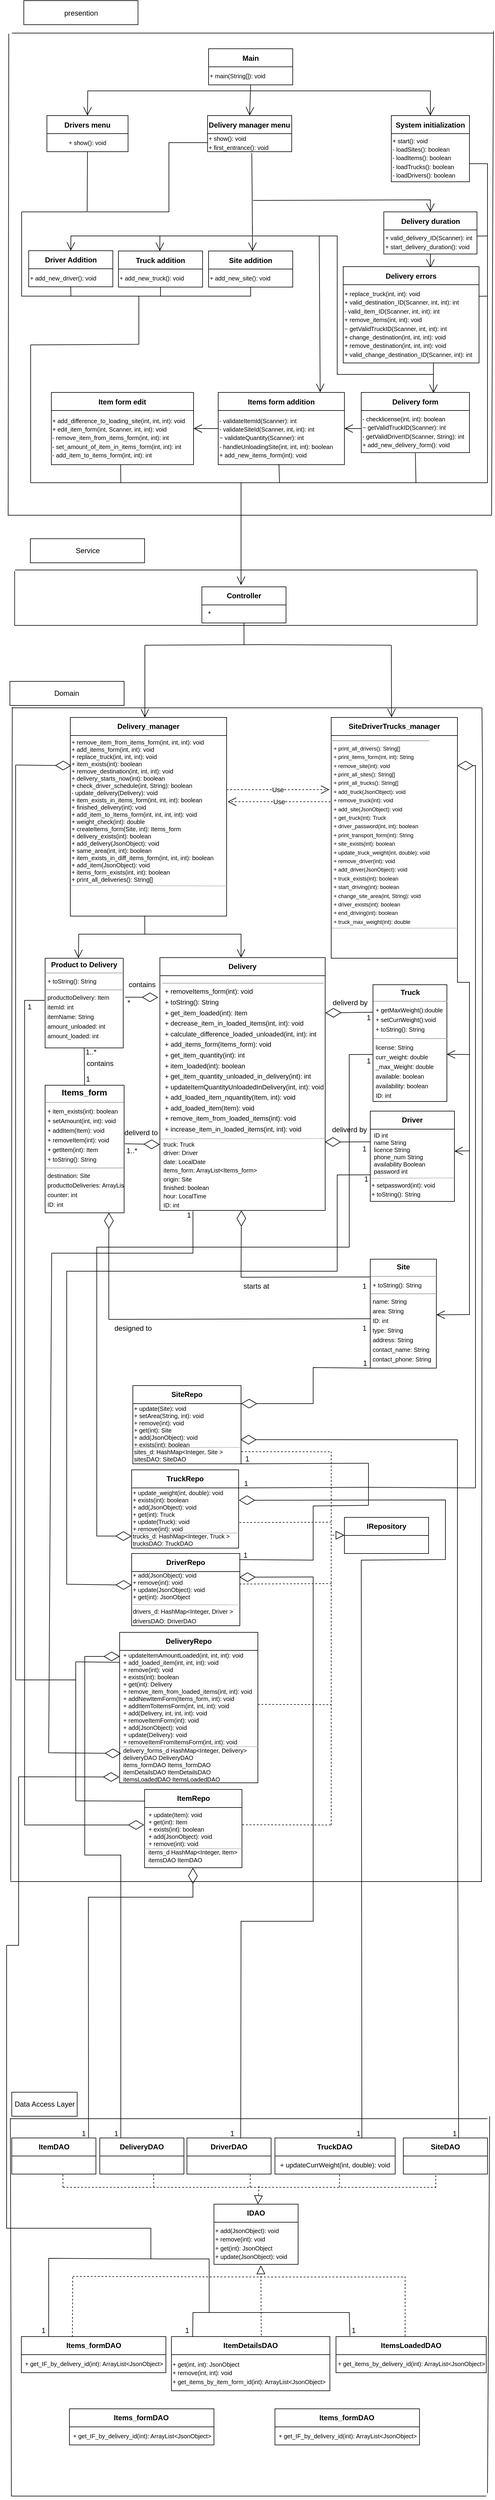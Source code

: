 <mxfile version="24.6.5" type="github">
  <diagram name="‫עמוד-1‬" id="QEyRfJSeKuUXjwShDbPV">
    <mxGraphModel dx="1050" dy="522" grid="1" gridSize="10" guides="1" tooltips="1" connect="1" arrows="1" fold="1" page="1" pageScale="1" pageWidth="827" pageHeight="1169" math="0" shadow="0">
      <root>
        <mxCell id="0" />
        <mxCell id="1" parent="0" />
        <mxCell id="l4jKO0WD0FbCoZLwUyIj-1" value="presention" style="rounded=0;whiteSpace=wrap;html=1;spacingBottom=-1;" vertex="1" parent="1">
          <mxGeometry x="38.59" y="49" width="190" height="40" as="geometry" />
        </mxCell>
        <mxCell id="l4jKO0WD0FbCoZLwUyIj-2" value="Delivery duration" style="swimlane;fontStyle=1;childLayout=stackLayout;horizontal=1;startSize=30;horizontalStack=0;resizeParent=1;resizeParentMax=0;resizeLast=0;collapsible=1;marginBottom=0;whiteSpace=wrap;html=1;spacingBottom=-1;" vertex="1" parent="1">
          <mxGeometry x="637.5" y="400" width="155" height="70" as="geometry" />
        </mxCell>
        <mxCell id="l4jKO0WD0FbCoZLwUyIj-3" value="&lt;font style=&quot;font-size: 10px;&quot;&gt;&lt;span style=&quot;background-color: rgb(255, 255, 255);&quot;&gt;+ valid_delivery_ID(Scanner): int&lt;/span&gt;&lt;br style=&quot;background-color: rgb(255, 255, 255);&quot;&gt;&lt;span style=&quot;background-color: rgb(255, 255, 255);&quot;&gt;+ start_delivery_duration(): void&lt;/span&gt;&lt;/font&gt;" style="text;html=1;align=left;verticalAlign=middle;resizable=0;points=[];autosize=1;strokeColor=none;fillColor=none;" vertex="1" parent="l4jKO0WD0FbCoZLwUyIj-2">
          <mxGeometry y="30" width="155" height="40" as="geometry" />
        </mxCell>
        <mxCell id="l4jKO0WD0FbCoZLwUyIj-4" value="Delivery form" style="swimlane;fontStyle=1;childLayout=stackLayout;horizontal=1;startSize=30;horizontalStack=0;resizeParent=1;resizeParentMax=0;resizeLast=0;collapsible=1;marginBottom=0;whiteSpace=wrap;html=1;spacingBottom=-1;" vertex="1" parent="1">
          <mxGeometry x="600" y="700" width="180" height="100" as="geometry" />
        </mxCell>
        <mxCell id="l4jKO0WD0FbCoZLwUyIj-5" value="&lt;font style=&quot;font-size: 10px;&quot;&gt;&lt;span style=&quot;background-color: rgb(255, 255, 255);&quot;&gt;- checklicense(int, int): boolean&lt;/span&gt;&lt;br style=&quot;background-color: rgb(255, 255, 255);&quot;&gt;&lt;span style=&quot;background-color: rgb(255, 255, 255);&quot;&gt;~ getValidTruckID(Scanner): int&lt;/span&gt;&lt;br style=&quot;background-color: rgb(255, 255, 255);&quot;&gt;&lt;span style=&quot;background-color: rgb(255, 255, 255);&quot;&gt;- getValidDriverID(Scanner, String): int&lt;/span&gt;&lt;br style=&quot;background-color: rgb(255, 255, 255);&quot;&gt;&lt;span style=&quot;background-color: rgb(255, 255, 255);&quot;&gt;+ add_new_delivery_form(): void&lt;/span&gt;&lt;/font&gt;" style="text;html=1;align=left;verticalAlign=middle;resizable=0;points=[];autosize=1;strokeColor=none;fillColor=none;" vertex="1" parent="l4jKO0WD0FbCoZLwUyIj-4">
          <mxGeometry y="30" width="180" height="70" as="geometry" />
        </mxCell>
        <mxCell id="l4jKO0WD0FbCoZLwUyIj-6" value="Delivery manager menu" style="swimlane;fontStyle=1;childLayout=stackLayout;horizontal=1;startSize=30;horizontalStack=0;resizeParent=1;resizeParentMax=0;resizeLast=0;collapsible=1;marginBottom=0;whiteSpace=wrap;html=1;spacingBottom=-1;" vertex="1" parent="1">
          <mxGeometry x="344.29" y="240" width="140" height="60" as="geometry" />
        </mxCell>
        <mxCell id="l4jKO0WD0FbCoZLwUyIj-7" value="&lt;font style=&quot;font-size: 10px;&quot;&gt;&lt;span style=&quot;text-wrap: nowrap; background-color: rgb(255, 255, 255);&quot;&gt;+ show(): void&lt;/span&gt;&lt;br style=&quot;text-wrap: nowrap; background-color: rgb(255, 255, 255);&quot;&gt;&lt;span style=&quot;text-wrap: nowrap; background-color: rgb(255, 255, 255);&quot;&gt;+ first_entrance(): void&lt;/span&gt;&lt;/font&gt;" style="text;html=1;align=left;verticalAlign=middle;whiteSpace=wrap;rounded=0;" vertex="1" parent="l4jKO0WD0FbCoZLwUyIj-6">
          <mxGeometry y="30" width="140" height="30" as="geometry" />
        </mxCell>
        <mxCell id="l4jKO0WD0FbCoZLwUyIj-8" value="Driver Addition" style="swimlane;fontStyle=1;childLayout=stackLayout;horizontal=1;startSize=30;horizontalStack=0;resizeParent=1;resizeParentMax=0;resizeLast=0;collapsible=1;marginBottom=0;whiteSpace=wrap;html=1;spacingBottom=-1;" vertex="1" parent="1">
          <mxGeometry x="46.7" y="464.5" width="140" height="60" as="geometry" />
        </mxCell>
        <mxCell id="l4jKO0WD0FbCoZLwUyIj-9" value="&lt;span style=&quot;background-color: rgb(255, 255, 255); font-size: 10px;&quot;&gt;+ add_new_driver(): void&lt;/span&gt;" style="text;html=1;align=left;verticalAlign=middle;resizable=0;points=[];autosize=1;strokeColor=none;fillColor=none;" vertex="1" parent="l4jKO0WD0FbCoZLwUyIj-8">
          <mxGeometry y="30" width="140" height="30" as="geometry" />
        </mxCell>
        <mxCell id="l4jKO0WD0FbCoZLwUyIj-10" value="Truck addition" style="swimlane;fontStyle=1;childLayout=stackLayout;horizontal=1;startSize=30;horizontalStack=0;resizeParent=1;resizeParentMax=0;resizeLast=0;collapsible=1;marginBottom=0;whiteSpace=wrap;html=1;spacingBottom=-1;" vertex="1" parent="1">
          <mxGeometry x="196" y="465" width="140" height="60" as="geometry" />
        </mxCell>
        <mxCell id="l4jKO0WD0FbCoZLwUyIj-11" value="&lt;span style=&quot;background-color: rgb(255, 255, 255); font-size: 10px;&quot;&gt;+ add_new_truck(): void&lt;/span&gt;" style="text;html=1;align=left;verticalAlign=middle;resizable=0;points=[];autosize=1;strokeColor=none;fillColor=none;" vertex="1" parent="l4jKO0WD0FbCoZLwUyIj-10">
          <mxGeometry y="30" width="140" height="30" as="geometry" />
        </mxCell>
        <mxCell id="l4jKO0WD0FbCoZLwUyIj-12" value="Site addition" style="swimlane;fontStyle=1;childLayout=stackLayout;horizontal=1;startSize=30;horizontalStack=0;resizeParent=1;resizeParentMax=0;resizeLast=0;collapsible=1;marginBottom=0;whiteSpace=wrap;html=1;spacingBottom=-1;" vertex="1" parent="1">
          <mxGeometry x="346.0" y="465" width="140" height="60" as="geometry" />
        </mxCell>
        <mxCell id="l4jKO0WD0FbCoZLwUyIj-13" value="&lt;span style=&quot;background-color: rgb(255, 255, 255); font-size: 10px;&quot;&gt;+ add_new_site(): void&lt;/span&gt;" style="text;html=1;align=left;verticalAlign=middle;resizable=0;points=[];autosize=1;strokeColor=none;fillColor=none;" vertex="1" parent="l4jKO0WD0FbCoZLwUyIj-12">
          <mxGeometry y="30" width="140" height="30" as="geometry" />
        </mxCell>
        <mxCell id="l4jKO0WD0FbCoZLwUyIj-14" value="Items form addition" style="swimlane;fontStyle=1;childLayout=stackLayout;horizontal=1;startSize=30;horizontalStack=0;resizeParent=1;resizeParentMax=0;resizeLast=0;collapsible=1;marginBottom=0;whiteSpace=wrap;html=1;spacingBottom=-1;" vertex="1" parent="1">
          <mxGeometry x="362" y="700" width="210" height="120" as="geometry" />
        </mxCell>
        <mxCell id="l4jKO0WD0FbCoZLwUyIj-15" value="&lt;font style=&quot;font-size: 10px;&quot;&gt;&lt;span style=&quot;background-color: rgb(255, 255, 255);&quot;&gt;- validateItemId(Scanner): int&lt;/span&gt;&lt;br style=&quot;background-color: rgb(255, 255, 255);&quot;&gt;&lt;span style=&quot;background-color: rgb(255, 255, 255);&quot;&gt;- validateSiteId(Scanner, int, int): int&lt;/span&gt;&lt;br style=&quot;background-color: rgb(255, 255, 255);&quot;&gt;&lt;span style=&quot;background-color: rgb(255, 255, 255);&quot;&gt;~ validateQuantity(Scanner): int&lt;/span&gt;&lt;br style=&quot;background-color: rgb(255, 255, 255);&quot;&gt;&lt;span style=&quot;background-color: rgb(255, 255, 255);&quot;&gt;- handleUnloadingSite(int, int, int): boolean&lt;/span&gt;&lt;br style=&quot;background-color: rgb(255, 255, 255);&quot;&gt;&lt;span style=&quot;background-color: rgb(255, 255, 255);&quot;&gt;+ add_new_items_form(int): void&lt;/span&gt;&lt;/font&gt;" style="text;html=1;align=left;verticalAlign=middle;resizable=0;points=[];autosize=1;strokeColor=none;fillColor=none;" vertex="1" parent="l4jKO0WD0FbCoZLwUyIj-14">
          <mxGeometry y="30" width="210" height="90" as="geometry" />
        </mxCell>
        <mxCell id="l4jKO0WD0FbCoZLwUyIj-16" value="Drivers menu" style="swimlane;fontStyle=1;childLayout=stackLayout;horizontal=1;startSize=30;horizontalStack=0;resizeParent=1;resizeParentMax=0;resizeLast=0;collapsible=1;marginBottom=0;whiteSpace=wrap;html=1;spacingBottom=-1;" vertex="1" parent="1">
          <mxGeometry x="77.04" y="240" width="135" height="60" as="geometry" />
        </mxCell>
        <mxCell id="l4jKO0WD0FbCoZLwUyIj-17" value="&lt;span style=&quot;text-align: left; text-wrap: nowrap; background-color: rgb(255, 255, 255);&quot;&gt;&lt;font style=&quot;font-size: 10px;&quot;&gt;+ show(): void&lt;/font&gt;&lt;/span&gt;" style="text;html=1;align=center;verticalAlign=middle;whiteSpace=wrap;rounded=0;" vertex="1" parent="l4jKO0WD0FbCoZLwUyIj-16">
          <mxGeometry y="30" width="135" height="30" as="geometry" />
        </mxCell>
        <mxCell id="l4jKO0WD0FbCoZLwUyIj-18" value="Item form edit" style="swimlane;fontStyle=1;childLayout=stackLayout;horizontal=1;startSize=30;horizontalStack=0;resizeParent=1;resizeParentMax=0;resizeLast=0;collapsible=1;marginBottom=0;whiteSpace=wrap;html=1;spacingBottom=-1;" vertex="1" parent="1">
          <mxGeometry x="84.47" y="700" width="236.53" height="120" as="geometry" />
        </mxCell>
        <mxCell id="l4jKO0WD0FbCoZLwUyIj-19" value="&lt;font style=&quot;font-size: 10px;&quot;&gt;&lt;span style=&quot;background-color: rgb(255, 255, 255);&quot;&gt;+ add_difference_to_loading_site(int, int, int): void&lt;/span&gt;&lt;br style=&quot;background-color: rgb(255, 255, 255);&quot;&gt;&lt;span style=&quot;background-color: rgb(255, 255, 255);&quot;&gt;+ edit_item_form(int, Scanner, int, int): void&lt;/span&gt;&lt;br style=&quot;background-color: rgb(255, 255, 255);&quot;&gt;&lt;span style=&quot;background-color: rgb(255, 255, 255);&quot;&gt;- remove_item_from_items_form(int, int): int&lt;/span&gt;&lt;br style=&quot;background-color: rgb(255, 255, 255);&quot;&gt;&lt;span style=&quot;background-color: rgb(255, 255, 255);&quot;&gt;- set_amount_of_item_in_items_form(int, int): int&lt;/span&gt;&lt;br style=&quot;background-color: rgb(255, 255, 255);&quot;&gt;&lt;span style=&quot;background-color: rgb(255, 255, 255);&quot;&gt;- add_item_to_items_form(int, int): int&lt;/span&gt;&lt;/font&gt;" style="text;html=1;align=left;verticalAlign=middle;resizable=0;points=[];autosize=1;strokeColor=none;fillColor=none;" vertex="1" parent="l4jKO0WD0FbCoZLwUyIj-18">
          <mxGeometry y="30" width="236.53" height="90" as="geometry" />
        </mxCell>
        <mxCell id="l4jKO0WD0FbCoZLwUyIj-20" value="System initialization" style="swimlane;fontStyle=1;childLayout=stackLayout;horizontal=1;startSize=30;horizontalStack=0;resizeParent=1;resizeParentMax=0;resizeLast=0;collapsible=1;marginBottom=0;whiteSpace=wrap;html=1;spacingBottom=-1;" vertex="1" parent="1">
          <mxGeometry x="650" y="240" width="130" height="110" as="geometry" />
        </mxCell>
        <mxCell id="l4jKO0WD0FbCoZLwUyIj-21" value="&lt;font style=&quot;font-size: 10px;&quot;&gt;&lt;span style=&quot;text-wrap: nowrap; background-color: rgb(255, 255, 255);&quot;&gt;+ start(): void&lt;/span&gt;&lt;br style=&quot;text-wrap: nowrap; background-color: rgb(255, 255, 255);&quot;&gt;&lt;span style=&quot;text-wrap: nowrap; background-color: rgb(255, 255, 255);&quot;&gt;- loadSites(): boolean&lt;/span&gt;&lt;br style=&quot;text-wrap: nowrap; background-color: rgb(255, 255, 255);&quot;&gt;&lt;span style=&quot;text-wrap: nowrap; background-color: rgb(255, 255, 255);&quot;&gt;- loadItems(): boolean&lt;/span&gt;&lt;br style=&quot;text-wrap: nowrap; background-color: rgb(255, 255, 255);&quot;&gt;&lt;span style=&quot;text-wrap: nowrap; background-color: rgb(255, 255, 255);&quot;&gt;- loadTrucks(): boolean&lt;/span&gt;&lt;br style=&quot;text-wrap: nowrap; background-color: rgb(255, 255, 255);&quot;&gt;&lt;span style=&quot;text-wrap: nowrap; background-color: rgb(255, 255, 255);&quot;&gt;- loadDrivers(): boolean&lt;/span&gt;&lt;/font&gt;" style="text;html=1;align=left;verticalAlign=middle;whiteSpace=wrap;rounded=0;" vertex="1" parent="l4jKO0WD0FbCoZLwUyIj-20">
          <mxGeometry y="30" width="130" height="80" as="geometry" />
        </mxCell>
        <mxCell id="l4jKO0WD0FbCoZLwUyIj-22" value="" style="endArrow=open;endSize=12;html=1;rounded=0;entryX=0.5;entryY=0;entryDx=0;entryDy=0;spacingBottom=-1;" edge="1" parent="1" target="l4jKO0WD0FbCoZLwUyIj-2">
          <mxGeometry width="160" relative="1" as="geometry">
            <mxPoint x="420" y="381" as="sourcePoint" />
            <mxPoint x="307.04" y="390" as="targetPoint" />
            <Array as="points">
              <mxPoint x="715" y="380" />
            </Array>
          </mxGeometry>
        </mxCell>
        <mxCell id="l4jKO0WD0FbCoZLwUyIj-23" value="" style="endArrow=open;endSize=12;html=1;rounded=0;entryX=0.5;entryY=0;entryDx=0;entryDy=0;spacingBottom=-1;" edge="1" parent="1" target="l4jKO0WD0FbCoZLwUyIj-8">
          <mxGeometry x="0.004" width="160" relative="1" as="geometry">
            <mxPoint x="270" y="440" as="sourcePoint" />
            <mxPoint x="377.04" y="382" as="targetPoint" />
            <Array as="points">
              <mxPoint x="117" y="440" />
            </Array>
            <mxPoint as="offset" />
          </mxGeometry>
        </mxCell>
        <mxCell id="l4jKO0WD0FbCoZLwUyIj-24" value="" style="endArrow=open;endSize=12;html=1;rounded=0;spacingBottom=-1;exitX=0.526;exitY=1.103;exitDx=0;exitDy=0;exitPerimeter=0;entryX=0.492;entryY=0.003;entryDx=0;entryDy=0;entryPerimeter=0;" edge="1" parent="1" target="l4jKO0WD0FbCoZLwUyIj-10">
          <mxGeometry width="160" relative="1" as="geometry">
            <mxPoint x="417.93" y="302.09" as="sourcePoint" />
            <mxPoint x="265" y="469" as="targetPoint" />
            <Array as="points">
              <mxPoint x="419" y="440" />
              <mxPoint x="265" y="440" />
            </Array>
          </mxGeometry>
        </mxCell>
        <mxCell id="l4jKO0WD0FbCoZLwUyIj-25" value="" style="endArrow=open;endSize=12;html=1;rounded=0;entryX=0.5;entryY=0;entryDx=0;entryDy=0;spacingBottom=-1;" edge="1" parent="1">
          <mxGeometry x="-0.016" y="2" width="160" relative="1" as="geometry">
            <mxPoint x="419" y="423" as="sourcePoint" />
            <mxPoint x="419.0" y="465" as="targetPoint" />
            <Array as="points" />
            <mxPoint as="offset" />
          </mxGeometry>
        </mxCell>
        <mxCell id="l4jKO0WD0FbCoZLwUyIj-26" value="" style="endArrow=open;endSize=12;html=1;rounded=0;entryX=0.808;entryY=-0.003;entryDx=0;entryDy=0;spacingBottom=-1;entryPerimeter=0;" edge="1" parent="1" target="l4jKO0WD0FbCoZLwUyIj-14">
          <mxGeometry width="160" relative="1" as="geometry">
            <mxPoint x="420" y="440" as="sourcePoint" />
            <mxPoint x="531" y="584" as="targetPoint" />
            <Array as="points">
              <mxPoint x="530" y="440" />
            </Array>
          </mxGeometry>
        </mxCell>
        <mxCell id="l4jKO0WD0FbCoZLwUyIj-27" value="" style="endArrow=open;endSize=12;html=1;rounded=0;entryX=0.667;entryY=0.01;entryDx=0;entryDy=0;entryPerimeter=0;spacingBottom=-1;" edge="1" parent="1" target="l4jKO0WD0FbCoZLwUyIj-4">
          <mxGeometry width="160" relative="1" as="geometry">
            <mxPoint x="530" y="440" as="sourcePoint" />
            <mxPoint x="715.16" y="582.92" as="targetPoint" />
            <Array as="points">
              <mxPoint x="560" y="440" />
              <mxPoint x="560" y="670" />
              <mxPoint x="720" y="670" />
            </Array>
          </mxGeometry>
        </mxCell>
        <mxCell id="l4jKO0WD0FbCoZLwUyIj-28" value="" style="endArrow=open;endSize=12;html=1;rounded=0;entryX=0.642;entryY=0.012;entryDx=0;entryDy=0;exitX=0.5;exitY=1;exitDx=0;exitDy=0;spacingBottom=-1;entryPerimeter=0;" edge="1" parent="1" source="l4jKO0WD0FbCoZLwUyIj-2" target="l4jKO0WD0FbCoZLwUyIj-191">
          <mxGeometry width="160" relative="1" as="geometry">
            <mxPoint x="52.04" y="570" as="sourcePoint" />
            <mxPoint x="212.04" y="570" as="targetPoint" />
          </mxGeometry>
        </mxCell>
        <mxCell id="l4jKO0WD0FbCoZLwUyIj-29" value="" style="endArrow=open;endSize=12;html=1;rounded=0;exitX=0;exitY=0.5;exitDx=0;exitDy=0;entryX=1;entryY=0.5;entryDx=0;entryDy=0;spacingBottom=-1;" edge="1" parent="1" source="l4jKO0WD0FbCoZLwUyIj-14" target="l4jKO0WD0FbCoZLwUyIj-18">
          <mxGeometry width="160" relative="1" as="geometry">
            <mxPoint x="585.58" y="570" as="sourcePoint" />
            <mxPoint x="183.54" y="630" as="targetPoint" />
          </mxGeometry>
        </mxCell>
        <mxCell id="l4jKO0WD0FbCoZLwUyIj-30" value="" style="endArrow=open;endSize=12;html=1;rounded=0;exitX=0.001;exitY=0.429;exitDx=0;exitDy=0;entryX=1;entryY=0.5;entryDx=0;entryDy=0;spacingBottom=-1;exitPerimeter=0;" edge="1" parent="1" source="l4jKO0WD0FbCoZLwUyIj-5" target="l4jKO0WD0FbCoZLwUyIj-14">
          <mxGeometry width="160" relative="1" as="geometry">
            <mxPoint x="297.04" y="510" as="sourcePoint" />
            <mxPoint x="457.04" y="510" as="targetPoint" />
            <mxPoint as="offset" />
          </mxGeometry>
        </mxCell>
        <mxCell id="l4jKO0WD0FbCoZLwUyIj-31" value="" style="line;strokeWidth=1;align=left;verticalAlign=middle;spacingTop=-1;spacingLeft=3;spacingRight=3;rotatable=0;labelPosition=right;points=[];portConstraint=eastwest;spacingBottom=-1;" vertex="1" parent="1">
          <mxGeometry x="18.59" y="99" width="801.41" height="8" as="geometry" />
        </mxCell>
        <mxCell id="l4jKO0WD0FbCoZLwUyIj-32" value="" style="line;strokeWidth=1;align=left;verticalAlign=middle;spacingTop=-1;spacingLeft=3;spacingRight=3;rotatable=0;labelPosition=right;points=[];portConstraint=eastwest;spacingBottom=-1;" vertex="1" parent="1">
          <mxGeometry x="11.78" y="900" width="805.04" height="8" as="geometry" />
        </mxCell>
        <mxCell id="l4jKO0WD0FbCoZLwUyIj-33" value="" style="endArrow=none;html=1;rounded=0;spacingBottom=-1;exitX=0.001;exitY=0.513;exitDx=0;exitDy=0;exitPerimeter=0;" edge="1" parent="1" source="l4jKO0WD0FbCoZLwUyIj-32">
          <mxGeometry width="50" height="50" relative="1" as="geometry">
            <mxPoint x="10" y="620" as="sourcePoint" />
            <mxPoint x="13.59" y="104" as="targetPoint" />
          </mxGeometry>
        </mxCell>
        <mxCell id="l4jKO0WD0FbCoZLwUyIj-34" value="" style="endArrow=none;html=1;rounded=0;exitX=1;exitY=0.545;exitDx=0;exitDy=0;exitPerimeter=0;spacingBottom=-1;" edge="1" parent="1" source="l4jKO0WD0FbCoZLwUyIj-32">
          <mxGeometry width="50" height="50" relative="1" as="geometry">
            <mxPoint x="814.045" y="612" as="sourcePoint" />
            <mxPoint x="820" y="100" as="targetPoint" />
          </mxGeometry>
        </mxCell>
        <mxCell id="l4jKO0WD0FbCoZLwUyIj-35" value="Service" style="rounded=0;whiteSpace=wrap;html=1;" vertex="1" parent="1">
          <mxGeometry x="49.54" y="943" width="190" height="40" as="geometry" />
        </mxCell>
        <mxCell id="l4jKO0WD0FbCoZLwUyIj-36" value="&lt;b&gt;Controller&lt;/b&gt;" style="swimlane;fontStyle=0;childLayout=stackLayout;horizontal=1;startSize=30;horizontalStack=0;resizeParent=1;resizeParentMax=0;resizeLast=0;collapsible=1;marginBottom=0;whiteSpace=wrap;html=1;" vertex="1" parent="1">
          <mxGeometry x="334.84" y="1023" width="140" height="60" as="geometry" />
        </mxCell>
        <mxCell id="l4jKO0WD0FbCoZLwUyIj-37" value="" style="line;strokeWidth=1;fillColor=none;align=left;verticalAlign=middle;spacingTop=-1;spacingLeft=3;spacingRight=3;rotatable=0;labelPosition=right;points=[];portConstraint=eastwest;strokeColor=inherit;" vertex="1" parent="1">
          <mxGeometry x="23.84" y="991" width="769" height="8" as="geometry" />
        </mxCell>
        <mxCell id="l4jKO0WD0FbCoZLwUyIj-38" value="" style="line;strokeWidth=1;fillColor=none;align=left;verticalAlign=middle;spacingTop=-1;spacingLeft=3;spacingRight=3;rotatable=0;labelPosition=right;points=[];portConstraint=eastwest;strokeColor=inherit;" vertex="1" parent="1">
          <mxGeometry x="23.54" y="1083" width="769.3" height="8" as="geometry" />
        </mxCell>
        <mxCell id="l4jKO0WD0FbCoZLwUyIj-39" value="" style="endArrow=none;html=1;rounded=0;entryX=0.001;entryY=0.6;entryDx=0;entryDy=0;entryPerimeter=0;exitX=0.001;exitY=0.65;exitDx=0;exitDy=0;exitPerimeter=0;" edge="1" parent="1">
          <mxGeometry width="50" height="50" relative="1" as="geometry">
            <mxPoint x="23.34" y="1087.2" as="sourcePoint" />
            <mxPoint x="23.34" y="996.8" as="targetPoint" />
          </mxGeometry>
        </mxCell>
        <mxCell id="l4jKO0WD0FbCoZLwUyIj-40" value="" style="endArrow=none;html=1;rounded=0;entryX=0.001;entryY=0.6;entryDx=0;entryDy=0;entryPerimeter=0;exitX=0.001;exitY=0.65;exitDx=0;exitDy=0;exitPerimeter=0;" edge="1" parent="1">
          <mxGeometry width="50" height="50" relative="1" as="geometry">
            <mxPoint x="792.84" y="1086.2" as="sourcePoint" />
            <mxPoint x="792.84" y="995.8" as="targetPoint" />
          </mxGeometry>
        </mxCell>
        <mxCell id="l4jKO0WD0FbCoZLwUyIj-41" value="Domain" style="rounded=0;whiteSpace=wrap;html=1;" vertex="1" parent="1">
          <mxGeometry x="15.46" y="1180" width="190" height="40" as="geometry" />
        </mxCell>
        <mxCell id="l4jKO0WD0FbCoZLwUyIj-42" value="Driver" style="swimlane;childLayout=stackLayout;horizontal=1;startSize=30;horizontalStack=0;resizeParent=1;resizeParentMax=0;resizeLast=0;collapsible=1;marginBottom=0;whiteSpace=wrap;html=1;" vertex="1" parent="1">
          <mxGeometry x="615" y="1894" width="140" height="150" as="geometry" />
        </mxCell>
        <mxCell id="l4jKO0WD0FbCoZLwUyIj-43" value="ID int&amp;nbsp;&lt;div&gt;name String&lt;/div&gt;&lt;div&gt;licence String&lt;/div&gt;&lt;div&gt;phone_num String&lt;/div&gt;&lt;div&gt;availability Boolean&lt;/div&gt;&lt;div&gt;password int&lt;/div&gt;" style="text;strokeColor=none;fillColor=none;align=left;verticalAlign=middle;spacingLeft=4;spacingRight=4;overflow=hidden;points=[[0,0.5],[1,0.5]];portConstraint=eastwest;rotatable=0;whiteSpace=wrap;html=1;fontColor=#000000;labelBackgroundColor=none;fontSize=10;" vertex="1" parent="l4jKO0WD0FbCoZLwUyIj-42">
          <mxGeometry y="30" width="140" height="80" as="geometry" />
        </mxCell>
        <mxCell id="l4jKO0WD0FbCoZLwUyIj-44" value="&lt;font style=&quot;font-size: 10px;&quot;&gt;&lt;span style=&quot;background-color: rgb(255, 255, 255);&quot;&gt;+ setpassword(int): void&lt;/span&gt;&lt;br style=&quot;background-color: rgb(255, 255, 255);&quot;&gt;&lt;span style=&quot;background-color: rgb(255, 255, 255);&quot;&gt;+ toString(): String&lt;/span&gt;&lt;/font&gt;" style="text;html=1;align=left;verticalAlign=middle;resizable=0;points=[];autosize=1;strokeColor=none;fillColor=none;" vertex="1" parent="l4jKO0WD0FbCoZLwUyIj-42">
          <mxGeometry y="110" width="140" height="40" as="geometry" />
        </mxCell>
        <mxCell id="l4jKO0WD0FbCoZLwUyIj-45" value="" style="endArrow=none;html=1;rounded=0;entryX=0.998;entryY=0.025;entryDx=0;entryDy=0;entryPerimeter=0;exitX=0.002;exitY=0.042;exitDx=0;exitDy=0;exitPerimeter=0;fontColor=#D6D6D6;strokeColor=#BABABA;" edge="1" parent="l4jKO0WD0FbCoZLwUyIj-42" source="l4jKO0WD0FbCoZLwUyIj-44" target="l4jKO0WD0FbCoZLwUyIj-44">
          <mxGeometry width="50" height="50" relative="1" as="geometry">
            <mxPoint x="-339" y="56" as="sourcePoint" />
            <mxPoint x="-65" y="56" as="targetPoint" />
          </mxGeometry>
        </mxCell>
        <mxCell id="l4jKO0WD0FbCoZLwUyIj-46" value="Delivery" style="swimlane;childLayout=stackLayout;horizontal=1;startSize=30;horizontalStack=0;resizeParent=1;resizeParentMax=0;resizeLast=0;collapsible=1;marginBottom=0;whiteSpace=wrap;html=1;" vertex="1" parent="1">
          <mxGeometry x="265" y="1639" width="275" height="420" as="geometry" />
        </mxCell>
        <mxCell id="l4jKO0WD0FbCoZLwUyIj-47" value="&lt;hr style=&quot;text-align: left; background-color: rgb(255, 255, 255); font-size: 11px;&quot; size=&quot;1&quot;&gt;&lt;p style=&quot;text-align: left; background-color: rgb(255, 255, 255); margin: 0px 0px 0px 4px; line-height: 1.6; font-size: 11px;&quot;&gt;&lt;font style=&quot;font-size: 11px;&quot;&gt;+ removeItems_form(int): void&lt;br&gt;+ toString(): String&lt;br&gt;+ get_item_loaded(int): Item&lt;br&gt;+ decrease_item_in_loaded_items(int, int): void&lt;br&gt;+ calculate_difference_loaded_unloaded(int, int): int&lt;br&gt;+ add_items_form(Items_form): void&lt;br&gt;+ get_item_quantity(int): int&lt;br&gt;+ item_loaded(int): boolean&lt;br&gt;+ get_item_quantity_unloaded_in_delivery(int): int&lt;br&gt;+ updateItemQuantityUnloadedInDelivery(int, int): void&lt;br&gt;+ add_loaded_item_nquantity(Item, int): void&lt;br&gt;+ add_loaded_item(Item): void&lt;br&gt;+ remove_item_from_loaded_items(int): void&lt;br&gt;+ increase_item_in_loaded_items(int, int): void&lt;/font&gt;&lt;/p&gt;" style="text;html=1;align=center;verticalAlign=middle;resizable=0;points=[];autosize=1;strokeColor=none;fillColor=none;" vertex="1" parent="l4jKO0WD0FbCoZLwUyIj-46">
          <mxGeometry y="30" width="275" height="270" as="geometry" />
        </mxCell>
        <mxCell id="l4jKO0WD0FbCoZLwUyIj-48" value="&lt;font style=&quot;font-size: 10px;&quot;&gt;&lt;span style=&quot;text-wrap: nowrap; background-color: rgb(255, 255, 255);&quot;&gt;truck: Truck&lt;/span&gt;&lt;br style=&quot;text-wrap: nowrap; background-color: rgb(255, 255, 255);&quot;&gt;&lt;span style=&quot;text-wrap: nowrap; background-color: rgb(255, 255, 255);&quot;&gt;driver: Driver&lt;/span&gt;&lt;br style=&quot;text-wrap: nowrap; background-color: rgb(255, 255, 255);&quot;&gt;&lt;span style=&quot;text-wrap: nowrap; background-color: rgb(255, 255, 255);&quot;&gt;date: LocalDate&lt;/span&gt;&lt;br style=&quot;text-wrap: nowrap; background-color: rgb(255, 255, 255);&quot;&gt;&lt;span style=&quot;text-wrap: nowrap; background-color: rgb(255, 255, 255);&quot;&gt;items_form: ArrayList&amp;lt;Items_form&amp;gt;&lt;/span&gt;&lt;br style=&quot;text-wrap: nowrap; background-color: rgb(255, 255, 255);&quot;&gt;&lt;span style=&quot;text-wrap: nowrap; background-color: rgb(255, 255, 255);&quot;&gt;origin: Site&lt;/span&gt;&lt;br style=&quot;text-wrap: nowrap; background-color: rgb(255, 255, 255);&quot;&gt;&lt;span style=&quot;text-wrap: nowrap; background-color: rgb(255, 255, 255);&quot;&gt;finished: boolean&lt;/span&gt;&lt;br style=&quot;text-wrap: nowrap; background-color: rgb(255, 255, 255);&quot;&gt;&lt;span style=&quot;text-wrap: nowrap; background-color: rgb(255, 255, 255);&quot;&gt;hour: LocalTime&lt;/span&gt;&lt;br style=&quot;text-wrap: nowrap; background-color: rgb(255, 255, 255);&quot;&gt;&lt;span style=&quot;text-wrap: nowrap; background-color: rgb(255, 255, 255);&quot;&gt;ID: int&lt;/span&gt;&lt;/font&gt;" style="text;strokeColor=none;fillColor=none;align=left;verticalAlign=middle;spacingLeft=4;spacingRight=4;overflow=hidden;points=[[0,0.5],[1,0.5]];portConstraint=eastwest;rotatable=0;whiteSpace=wrap;html=1;fontColor=#000000;labelBackgroundColor=none;" vertex="1" parent="l4jKO0WD0FbCoZLwUyIj-46">
          <mxGeometry y="300" width="275" height="120" as="geometry" />
        </mxCell>
        <mxCell id="l4jKO0WD0FbCoZLwUyIj-49" value="" style="endArrow=none;html=1;rounded=0;entryX=1;entryY=1.002;entryDx=0;entryDy=0;entryPerimeter=0;exitX=0.005;exitY=1.004;exitDx=0;exitDy=0;exitPerimeter=0;fontColor=#D6D6D6;strokeColor=#BABABA;" edge="1" parent="l4jKO0WD0FbCoZLwUyIj-46" source="l4jKO0WD0FbCoZLwUyIj-47" target="l4jKO0WD0FbCoZLwUyIj-47">
          <mxGeometry width="50" height="50" relative="1" as="geometry">
            <mxPoint x="-55" y="255" as="sourcePoint" />
            <mxPoint x="-5" y="205" as="targetPoint" />
          </mxGeometry>
        </mxCell>
        <mxCell id="l4jKO0WD0FbCoZLwUyIj-50" value="SiteDriverTrucks_manager" style="swimlane;childLayout=stackLayout;horizontal=1;startSize=30;horizontalStack=0;resizeParent=1;resizeParentMax=0;resizeLast=0;collapsible=1;marginBottom=0;whiteSpace=wrap;html=1;fontColor=#000000;labelBackgroundColor=none;" vertex="1" parent="1">
          <mxGeometry x="550" y="1240" width="210" height="400" as="geometry">
            <mxRectangle x="290" y="1070" width="90" height="30" as="alternateBounds" />
          </mxGeometry>
        </mxCell>
        <mxCell id="l4jKO0WD0FbCoZLwUyIj-51" value="&lt;hr style=&quot;text-wrap: nowrap; font-size: 9px;&quot;&gt;&lt;p style=&quot;margin: 0px 0px 0px 4px; line-height: 1.6; font-size: 9px;&quot;&gt;&lt;font style=&quot;font-size: 9px;&quot;&gt;+ print_all_drivers(): String[]&lt;br style=&quot;font-size: 9px;&quot;&gt;+ print_items_form(int, int): String&lt;br style=&quot;font-size: 9px;&quot;&gt;+ remove_site(int): void&lt;br style=&quot;font-size: 9px;&quot;&gt;+ print_all_sites(): String[]&lt;br style=&quot;font-size: 9px;&quot;&gt;+ print_all_trucks(): String[]&lt;br style=&quot;font-size: 9px;&quot;&gt;+ add_truck(JsonObject): void&lt;br style=&quot;font-size: 9px;&quot;&gt;+ remove_truck(int): void&lt;br style=&quot;font-size: 9px;&quot;&gt;+ add_site(JsonObject): void&lt;br style=&quot;font-size: 9px;&quot;&gt;+ get_truck(int): Truck&lt;br style=&quot;font-size: 9px;&quot;&gt;+ driver_password(int, int): boolean&lt;br style=&quot;font-size: 9px;&quot;&gt;+ print_transport_form(int): String&lt;br style=&quot;font-size: 9px;&quot;&gt;+ site_exists(int): boolean&lt;br style=&quot;font-size: 9px;&quot;&gt;+ update_truck_weight(int, double): void&lt;br style=&quot;font-size: 9px;&quot;&gt;+ remove_driver(int): void&lt;br style=&quot;font-size: 9px;&quot;&gt;+ add_driver(JsonObject): void&lt;br style=&quot;font-size: 9px;&quot;&gt;+ truck_exists(int): boolean&lt;br style=&quot;font-size: 9px;&quot;&gt;+ start_driving(int): boolean&lt;br style=&quot;font-size: 9px;&quot;&gt;+ change_site_area(int, String): void&lt;br style=&quot;font-size: 9px;&quot;&gt;+ driver_exists(int): boolean&lt;br style=&quot;font-size: 9px;&quot;&gt;+ end_driving(int): boolean&lt;br style=&quot;font-size: 9px;&quot;&gt;+ truck_max_weight(int): double&lt;/font&gt;&lt;/p&gt;" style="text;strokeColor=none;fillColor=none;align=left;verticalAlign=middle;spacingLeft=0;spacingRight=4;overflow=hidden;points=[[0,0.5],[1,0.5]];portConstraint=eastwest;rotatable=0;whiteSpace=wrap;html=1;spacing=0;labelBackgroundColor=none;fontSize=9;" vertex="1" parent="l4jKO0WD0FbCoZLwUyIj-50">
          <mxGeometry y="30" width="210" height="320" as="geometry" />
        </mxCell>
        <mxCell id="l4jKO0WD0FbCoZLwUyIj-52" value="" style="endArrow=none;html=1;rounded=0;entryX=1;entryY=0;entryDx=0;entryDy=0;exitX=0.004;exitY=1;exitDx=0;exitDy=0;exitPerimeter=0;fontColor=#D6D6D6;strokeColor=#BABABA;" edge="1" parent="l4jKO0WD0FbCoZLwUyIj-50" source="l4jKO0WD0FbCoZLwUyIj-51" target="l4jKO0WD0FbCoZLwUyIj-53">
          <mxGeometry width="50" height="50" relative="1" as="geometry">
            <mxPoint x="-20" y="350" as="sourcePoint" />
            <mxPoint x="254" y="350" as="targetPoint" />
          </mxGeometry>
        </mxCell>
        <mxCell id="l4jKO0WD0FbCoZLwUyIj-53" value="&lt;div style=&quot;font-size: 9px;&quot;&gt;&lt;br&gt;&lt;/div&gt;" style="text;strokeColor=none;align=left;fillColor=none;html=1;verticalAlign=middle;whiteSpace=wrap;rounded=0;fontSize=10;spacingLeft=1;spacingRight=0;" vertex="1" parent="l4jKO0WD0FbCoZLwUyIj-50">
          <mxGeometry y="350" width="210" height="50" as="geometry" />
        </mxCell>
        <mxCell id="l4jKO0WD0FbCoZLwUyIj-54" value="1" style="text;html=1;align=center;verticalAlign=middle;resizable=0;points=[];autosize=1;strokeColor=none;fillColor=none;" vertex="1" parent="1">
          <mxGeometry x="596.53" y="1724" width="30" height="30" as="geometry" />
        </mxCell>
        <mxCell id="l4jKO0WD0FbCoZLwUyIj-55" value="" style="endArrow=diamondThin;endFill=0;endSize=24;html=1;rounded=0;exitX=0;exitY=0.163;exitDx=0;exitDy=0;exitPerimeter=0;entryX=0.493;entryY=0.999;entryDx=0;entryDy=0;entryPerimeter=0;" edge="1" parent="1" source="l4jKO0WD0FbCoZLwUyIj-197" target="l4jKO0WD0FbCoZLwUyIj-48">
          <mxGeometry width="160" relative="1" as="geometry">
            <mxPoint x="587.14" y="2039.14" as="sourcePoint" />
            <mxPoint x="430" y="1990" as="targetPoint" />
            <Array as="points">
              <mxPoint x="400" y="2170" />
            </Array>
          </mxGeometry>
        </mxCell>
        <mxCell id="l4jKO0WD0FbCoZLwUyIj-56" value="" style="endArrow=diamondThin;endFill=0;endSize=24;html=1;rounded=0;entryX=0.998;entryY=0.053;entryDx=0;entryDy=0;entryPerimeter=0;" edge="1" parent="1" target="l4jKO0WD0FbCoZLwUyIj-48">
          <mxGeometry width="160" relative="1" as="geometry">
            <mxPoint x="615.64" y="1945" as="sourcePoint" />
            <mxPoint x="546.36" y="1943.88" as="targetPoint" />
            <Array as="points" />
          </mxGeometry>
        </mxCell>
        <mxCell id="l4jKO0WD0FbCoZLwUyIj-57" value="" style="endArrow=diamondThin;endFill=0;endSize=24;html=1;rounded=0;entryX=-0.009;entryY=1.061;entryDx=0;entryDy=0;entryPerimeter=0;exitX=0.997;exitY=1.022;exitDx=0;exitDy=0;exitPerimeter=0;" edge="1" parent="1" source="l4jKO0WD0FbCoZLwUyIj-65" target="l4jKO0WD0FbCoZLwUyIj-65">
          <mxGeometry width="160" relative="1" as="geometry">
            <mxPoint x="612" y="1730" as="sourcePoint" />
            <mxPoint x="562" y="1729" as="targetPoint" />
            <Array as="points" />
          </mxGeometry>
        </mxCell>
        <mxCell id="l4jKO0WD0FbCoZLwUyIj-58" value="" style="endArrow=diamondThin;endFill=0;endSize=24;html=1;rounded=0;exitX=1.009;exitY=0.459;exitDx=0;exitDy=0;exitPerimeter=0;entryX=-0.001;entryY=0.087;entryDx=0;entryDy=0;entryPerimeter=0;" edge="1" parent="1" source="l4jKO0WD0FbCoZLwUyIj-196" target="l4jKO0WD0FbCoZLwUyIj-48">
          <mxGeometry width="160" relative="1" as="geometry">
            <mxPoint x="209.75" y="1948.47" as="sourcePoint" />
            <mxPoint x="266.375" y="1766.89" as="targetPoint" />
          </mxGeometry>
        </mxCell>
        <mxCell id="l4jKO0WD0FbCoZLwUyIj-59" value="1" style="text;html=1;align=center;verticalAlign=middle;resizable=0;points=[];autosize=1;strokeColor=none;fillColor=none;" vertex="1" parent="1">
          <mxGeometry x="589.5" y="1942" width="30" height="30" as="geometry" />
        </mxCell>
        <mxCell id="l4jKO0WD0FbCoZLwUyIj-60" value="" style="endArrow=open;endSize=12;html=1;rounded=0;entryX=0.491;entryY=0;entryDx=0;entryDy=0;entryPerimeter=0;" edge="1" parent="1" target="l4jKO0WD0FbCoZLwUyIj-46">
          <mxGeometry width="160" relative="1" as="geometry">
            <mxPoint x="240" y="1600" as="sourcePoint" />
            <mxPoint x="461" y="1613" as="targetPoint" />
            <Array as="points">
              <mxPoint x="320" y="1600" />
              <mxPoint x="400" y="1600" />
            </Array>
          </mxGeometry>
        </mxCell>
        <mxCell id="l4jKO0WD0FbCoZLwUyIj-61" value="Main" style="swimlane;fontStyle=1;childLayout=stackLayout;horizontal=1;startSize=30;horizontalStack=0;resizeParent=1;resizeParentMax=0;resizeLast=0;collapsible=1;marginBottom=0;whiteSpace=wrap;html=1;spacingBottom=-1;" vertex="1" parent="1">
          <mxGeometry x="346.0" y="129" width="140" height="60" as="geometry" />
        </mxCell>
        <mxCell id="l4jKO0WD0FbCoZLwUyIj-62" value="&lt;span style=&quot;background-color: rgb(255, 255, 255);&quot;&gt;&lt;font style=&quot;font-size: 10px;&quot;&gt;+ main(String[]): void&lt;/font&gt;&lt;/span&gt;" style="text;html=1;align=left;verticalAlign=middle;resizable=0;points=[];autosize=1;strokeColor=none;fillColor=none;" vertex="1" parent="l4jKO0WD0FbCoZLwUyIj-61">
          <mxGeometry y="30" width="140" height="30" as="geometry" />
        </mxCell>
        <mxCell id="l4jKO0WD0FbCoZLwUyIj-63" value="1" style="text;html=1;align=center;verticalAlign=middle;resizable=0;points=[];autosize=1;strokeColor=none;fillColor=none;" vertex="1" parent="1">
          <mxGeometry x="589.5" y="2240" width="30" height="30" as="geometry" />
        </mxCell>
        <mxCell id="l4jKO0WD0FbCoZLwUyIj-64" value="starts at" style="text;html=1;align=center;verticalAlign=middle;resizable=0;points=[];autosize=1;strokeColor=none;fillColor=none;" vertex="1" parent="1">
          <mxGeometry x="390" y="2170" width="70" height="30" as="geometry" />
        </mxCell>
        <mxCell id="l4jKO0WD0FbCoZLwUyIj-65" value="deliverd by" style="text;html=1;align=center;verticalAlign=middle;resizable=0;points=[];autosize=1;strokeColor=none;fillColor=none;" vertex="1" parent="1">
          <mxGeometry x="541" y="1699" width="80" height="30" as="geometry" />
        </mxCell>
        <mxCell id="l4jKO0WD0FbCoZLwUyIj-66" value="deliverd by" style="text;html=1;align=center;verticalAlign=middle;resizable=0;points=[];autosize=1;strokeColor=none;fillColor=none;rotation=0;" vertex="1" parent="1">
          <mxGeometry x="539.5" y="1910" width="80" height="30" as="geometry" />
        </mxCell>
        <mxCell id="l4jKO0WD0FbCoZLwUyIj-67" value="deliverd to&amp;nbsp;" style="text;html=1;align=center;verticalAlign=middle;resizable=0;points=[];autosize=1;strokeColor=none;fillColor=none;" vertex="1" parent="1">
          <mxGeometry x="195" y="1915" width="80" height="30" as="geometry" />
        </mxCell>
        <mxCell id="l4jKO0WD0FbCoZLwUyIj-68" value="" style="line;strokeWidth=1;fillColor=none;align=left;verticalAlign=middle;spacingTop=-1;spacingLeft=3;spacingRight=3;rotatable=0;labelPosition=right;points=[];portConstraint=eastwest;strokeColor=inherit;" vertex="1" parent="1">
          <mxGeometry x="18.59" y="1220" width="781.41" height="8" as="geometry" />
        </mxCell>
        <mxCell id="l4jKO0WD0FbCoZLwUyIj-69" value="" style="line;strokeWidth=1;fillColor=none;align=left;verticalAlign=middle;spacingTop=-1;spacingLeft=3;spacingRight=3;rotatable=0;labelPosition=right;points=[];portConstraint=eastwest;strokeColor=inherit;" vertex="1" parent="1">
          <mxGeometry x="16.07" y="3170" width="784.54" height="8" as="geometry" />
        </mxCell>
        <mxCell id="l4jKO0WD0FbCoZLwUyIj-70" value="" style="endArrow=none;html=1;rounded=0;exitX=0.001;exitY=0.351;exitDx=0;exitDy=0;exitPerimeter=0;entryX=0.001;entryY=0.34;entryDx=0;entryDy=0;entryPerimeter=0;" edge="1" parent="1" source="l4jKO0WD0FbCoZLwUyIj-69" target="l4jKO0WD0FbCoZLwUyIj-68">
          <mxGeometry width="50" height="50" relative="1" as="geometry">
            <mxPoint x="19.05" y="2253" as="sourcePoint" />
            <mxPoint x="19" y="1253" as="targetPoint" />
          </mxGeometry>
        </mxCell>
        <mxCell id="l4jKO0WD0FbCoZLwUyIj-71" value="" style="endArrow=none;html=1;rounded=0;entryX=1.001;entryY=0.431;entryDx=0;entryDy=0;entryPerimeter=0;exitX=0.999;exitY=0.451;exitDx=0;exitDy=0;exitPerimeter=0;" edge="1" parent="1" source="l4jKO0WD0FbCoZLwUyIj-69" target="l4jKO0WD0FbCoZLwUyIj-68">
          <mxGeometry width="50" height="50" relative="1" as="geometry">
            <mxPoint x="800" y="3090" as="sourcePoint" />
            <mxPoint x="802" y="1240" as="targetPoint" />
            <Array as="points">
              <mxPoint x="801.8" y="1334" />
            </Array>
          </mxGeometry>
        </mxCell>
        <mxCell id="l4jKO0WD0FbCoZLwUyIj-72" value="" style="endArrow=open;endSize=12;html=1;rounded=0;exitX=0.5;exitY=1;exitDx=0;exitDy=0;entryX=0.5;entryY=0;entryDx=0;entryDy=0;spacingBottom=-1;" edge="1" parent="1" source="l4jKO0WD0FbCoZLwUyIj-61" target="l4jKO0WD0FbCoZLwUyIj-6">
          <mxGeometry x="-0.529" y="27" width="160" relative="1" as="geometry">
            <mxPoint x="116" y="189" as="sourcePoint" />
            <mxPoint x="276" y="189" as="targetPoint" />
            <Array as="points" />
            <mxPoint as="offset" />
          </mxGeometry>
        </mxCell>
        <mxCell id="l4jKO0WD0FbCoZLwUyIj-73" value="" style="endArrow=open;endSize=12;html=1;rounded=0;entryX=0.5;entryY=0;entryDx=0;entryDy=0;spacingBottom=-1;" edge="1" parent="1" target="l4jKO0WD0FbCoZLwUyIj-20">
          <mxGeometry width="160" relative="1" as="geometry">
            <mxPoint x="416" y="199" as="sourcePoint" />
            <mxPoint x="565" y="219" as="targetPoint" />
            <Array as="points">
              <mxPoint x="715" y="199" />
            </Array>
          </mxGeometry>
        </mxCell>
        <mxCell id="l4jKO0WD0FbCoZLwUyIj-74" value="" style="endArrow=open;endSize=12;html=1;rounded=0;entryX=0.5;entryY=0;entryDx=0;entryDy=0;spacingBottom=-1;" edge="1" parent="1" target="l4jKO0WD0FbCoZLwUyIj-16">
          <mxGeometry x="-0.529" y="27" width="160" relative="1" as="geometry">
            <mxPoint x="415" y="199" as="sourcePoint" />
            <mxPoint x="177" y="259" as="targetPoint" />
            <Array as="points">
              <mxPoint x="145" y="199" />
            </Array>
            <mxPoint as="offset" />
          </mxGeometry>
        </mxCell>
        <mxCell id="l4jKO0WD0FbCoZLwUyIj-75" value="" style="endArrow=open;endSize=12;html=1;rounded=0;" edge="1" parent="1">
          <mxGeometry x="-0.016" y="2" width="160" relative="1" as="geometry">
            <mxPoint x="400" y="850" as="sourcePoint" />
            <mxPoint x="400" y="1020" as="targetPoint" />
            <Array as="points" />
            <mxPoint as="offset" />
          </mxGeometry>
        </mxCell>
        <mxCell id="l4jKO0WD0FbCoZLwUyIj-76" value="" style="endArrow=none;html=1;rounded=0;spacingBottom=-1;" edge="1" parent="1">
          <mxGeometry width="50" height="50" relative="1" as="geometry">
            <mxPoint x="120" y="540" as="sourcePoint" />
            <mxPoint x="270" y="540" as="targetPoint" />
            <Array as="points">
              <mxPoint x="170" y="540" />
            </Array>
          </mxGeometry>
        </mxCell>
        <mxCell id="l4jKO0WD0FbCoZLwUyIj-77" value="" style="endArrow=none;html=1;rounded=0;entryX=0.5;entryY=1;entryDx=0;entryDy=0;spacingBottom=-1;" edge="1" parent="1" target="l4jKO0WD0FbCoZLwUyIj-8">
          <mxGeometry width="50" height="50" relative="1" as="geometry">
            <mxPoint x="117" y="540" as="sourcePoint" />
            <mxPoint x="168" y="545" as="targetPoint" />
          </mxGeometry>
        </mxCell>
        <mxCell id="l4jKO0WD0FbCoZLwUyIj-78" value="" style="endArrow=none;html=1;rounded=0;entryX=0.5;entryY=1;entryDx=0;entryDy=0;spacingBottom=-1;" edge="1" parent="1" target="l4jKO0WD0FbCoZLwUyIj-10">
          <mxGeometry width="50" height="50" relative="1" as="geometry">
            <mxPoint x="266" y="540" as="sourcePoint" />
            <mxPoint x="104" y="553" as="targetPoint" />
          </mxGeometry>
        </mxCell>
        <mxCell id="l4jKO0WD0FbCoZLwUyIj-79" value="" style="endArrow=none;html=1;rounded=0;entryX=0.5;entryY=1;entryDx=0;entryDy=0;spacingBottom=-1;" edge="1" parent="1" target="l4jKO0WD0FbCoZLwUyIj-12">
          <mxGeometry width="50" height="50" relative="1" as="geometry">
            <mxPoint x="270" y="540" as="sourcePoint" />
            <mxPoint x="365" y="542.5" as="targetPoint" />
            <Array as="points">
              <mxPoint x="416" y="540" />
            </Array>
          </mxGeometry>
        </mxCell>
        <mxCell id="l4jKO0WD0FbCoZLwUyIj-80" value="" style="endArrow=none;html=1;rounded=0;spacingBottom=-1;" edge="1" parent="1">
          <mxGeometry width="50" height="50" relative="1" as="geometry">
            <mxPoint x="350" y="850" as="sourcePoint" />
            <mxPoint x="230" y="540" as="targetPoint" />
            <Array as="points">
              <mxPoint x="220" y="850" />
              <mxPoint x="50" y="850" />
              <mxPoint x="50" y="661" />
              <mxPoint x="50" y="621" />
              <mxPoint x="230" y="620" />
            </Array>
          </mxGeometry>
        </mxCell>
        <mxCell id="l4jKO0WD0FbCoZLwUyIj-81" value="" style="endArrow=none;html=1;rounded=0;spacingBottom=-1;entryX=0.5;entryY=1;entryDx=0;entryDy=0;" edge="1" parent="1" target="l4jKO0WD0FbCoZLwUyIj-17">
          <mxGeometry width="50" height="50" relative="1" as="geometry">
            <mxPoint x="35" y="400" as="sourcePoint" />
            <mxPoint x="144" y="360" as="targetPoint" />
            <Array as="points">
              <mxPoint x="144" y="400" />
            </Array>
          </mxGeometry>
        </mxCell>
        <mxCell id="l4jKO0WD0FbCoZLwUyIj-82" value="" style="endArrow=none;html=1;rounded=0;spacingBottom=-1;" edge="1" parent="1">
          <mxGeometry width="50" height="50" relative="1" as="geometry">
            <mxPoint x="120" y="540" as="sourcePoint" />
            <mxPoint x="35" y="400" as="targetPoint" />
            <Array as="points">
              <mxPoint x="35" y="540" />
            </Array>
          </mxGeometry>
        </mxCell>
        <mxCell id="l4jKO0WD0FbCoZLwUyIj-83" value="" style="endArrow=none;html=1;rounded=0;entryX=0;entryY=0.75;entryDx=0;entryDy=0;spacingBottom=-1;" edge="1" parent="1" target="l4jKO0WD0FbCoZLwUyIj-6">
          <mxGeometry width="50" height="50" relative="1" as="geometry">
            <mxPoint x="145" y="400" as="sourcePoint" />
            <mxPoint x="485" y="410" as="targetPoint" />
            <Array as="points">
              <mxPoint x="280" y="400" />
              <mxPoint x="280" y="285" />
            </Array>
          </mxGeometry>
        </mxCell>
        <mxCell id="l4jKO0WD0FbCoZLwUyIj-84" value="" style="endArrow=none;html=1;rounded=0;entryX=0.5;entryY=1;entryDx=0;entryDy=0;spacingBottom=-1;" edge="1" parent="1">
          <mxGeometry width="50" height="50" relative="1" as="geometry">
            <mxPoint x="720" y="670" as="sourcePoint" />
            <mxPoint x="720.0" y="651" as="targetPoint" />
          </mxGeometry>
        </mxCell>
        <mxCell id="l4jKO0WD0FbCoZLwUyIj-85" value="" style="endArrow=none;html=1;rounded=0;entryX=1.002;entryY=0.624;entryDx=0;entryDy=0;spacingBottom=-1;entryPerimeter=0;" edge="1" parent="1" target="l4jKO0WD0FbCoZLwUyIj-21">
          <mxGeometry width="50" height="50" relative="1" as="geometry">
            <mxPoint x="810" y="320" as="sourcePoint" />
            <mxPoint x="790.0" y="312.5" as="targetPoint" />
            <Array as="points" />
          </mxGeometry>
        </mxCell>
        <mxCell id="l4jKO0WD0FbCoZLwUyIj-86" value="" style="endArrow=none;html=1;rounded=0;exitX=1.001;exitY=0.148;exitDx=0;exitDy=0;spacingBottom=-1;exitPerimeter=0;" edge="1" parent="1" source="l4jKO0WD0FbCoZLwUyIj-192">
          <mxGeometry width="50" height="50" relative="1" as="geometry">
            <mxPoint x="790" y="540" as="sourcePoint" />
            <mxPoint x="810" y="540" as="targetPoint" />
          </mxGeometry>
        </mxCell>
        <mxCell id="l4jKO0WD0FbCoZLwUyIj-87" value="" style="endArrow=none;html=1;rounded=0;exitX=0.998;exitY=0.257;exitDx=0;exitDy=0;spacingBottom=-1;exitPerimeter=0;" edge="1" parent="1" source="l4jKO0WD0FbCoZLwUyIj-3">
          <mxGeometry width="50" height="50" relative="1" as="geometry">
            <mxPoint x="785" y="440.0" as="sourcePoint" />
            <mxPoint x="810" y="440" as="targetPoint" />
          </mxGeometry>
        </mxCell>
        <mxCell id="l4jKO0WD0FbCoZLwUyIj-88" value="" style="endArrow=none;html=1;rounded=0;spacingBottom=-1;" edge="1" parent="1">
          <mxGeometry width="50" height="50" relative="1" as="geometry">
            <mxPoint x="690" y="801" as="sourcePoint" />
            <mxPoint x="691" y="850" as="targetPoint" />
          </mxGeometry>
        </mxCell>
        <mxCell id="l4jKO0WD0FbCoZLwUyIj-89" value="" style="endArrow=none;html=1;rounded=0;entryX=0.367;entryY=0.99;entryDx=0;entryDy=0;spacingBottom=-1;entryPerimeter=0;" edge="1" parent="1">
          <mxGeometry width="50" height="50" relative="1" as="geometry">
            <mxPoint x="464" y="850" as="sourcePoint" />
            <mxPoint x="463.07" y="819.1" as="targetPoint" />
          </mxGeometry>
        </mxCell>
        <mxCell id="l4jKO0WD0FbCoZLwUyIj-90" value="" style="endArrow=none;html=1;rounded=0;entryX=0.487;entryY=1.006;entryDx=0;entryDy=0;spacingBottom=-1;entryPerimeter=0;" edge="1" parent="1" target="l4jKO0WD0FbCoZLwUyIj-19">
          <mxGeometry width="50" height="50" relative="1" as="geometry">
            <mxPoint x="200" y="850" as="sourcePoint" />
            <mxPoint x="228.59" y="830" as="targetPoint" />
          </mxGeometry>
        </mxCell>
        <mxCell id="l4jKO0WD0FbCoZLwUyIj-91" value="" style="endArrow=open;endSize=12;html=1;rounded=0;entryX=0.478;entryY=-0.001;entryDx=0;entryDy=0;entryPerimeter=0;" edge="1" parent="1" target="l4jKO0WD0FbCoZLwUyIj-50">
          <mxGeometry x="-0.016" y="2" width="160" relative="1" as="geometry">
            <mxPoint x="650" y="1120" as="sourcePoint" />
            <mxPoint x="486.53" y="859" as="targetPoint" />
            <Array as="points" />
            <mxPoint as="offset" />
          </mxGeometry>
        </mxCell>
        <mxCell id="l4jKO0WD0FbCoZLwUyIj-92" value="Delivery_manager" style="swimlane;childLayout=stackLayout;horizontal=1;startSize=30;horizontalStack=0;resizeParent=1;resizeParentMax=0;resizeLast=0;collapsible=1;marginBottom=0;whiteSpace=wrap;html=1;fontColor=#000000;labelBackgroundColor=none;" vertex="1" parent="1">
          <mxGeometry x="116" y="1240" width="260" height="330" as="geometry">
            <mxRectangle x="290" y="1070" width="90" height="30" as="alternateBounds" />
          </mxGeometry>
        </mxCell>
        <mxCell id="l4jKO0WD0FbCoZLwUyIj-93" value="&lt;div style=&quot;font-size: 10px;&quot;&gt;&lt;span style=&quot;text-wrap: nowrap; background-color: rgb(255, 255, 255);&quot;&gt;+ remove_item_from_items_form(int, int, int): void&lt;/span&gt;&lt;br style=&quot;text-wrap: nowrap; background-color: rgb(255, 255, 255);&quot;&gt;&lt;span style=&quot;text-wrap: nowrap; background-color: rgb(255, 255, 255);&quot;&gt;+ add_items_form(int, int): void&lt;/span&gt;&lt;br style=&quot;text-wrap: nowrap; background-color: rgb(255, 255, 255);&quot;&gt;&lt;span style=&quot;text-wrap: nowrap; background-color: rgb(255, 255, 255);&quot;&gt;+ replace_truck(int, int, int): void&lt;/span&gt;&lt;br style=&quot;text-wrap: nowrap; background-color: rgb(255, 255, 255);&quot;&gt;&lt;span style=&quot;text-wrap: nowrap; background-color: rgb(255, 255, 255);&quot;&gt;+ item_exists(int): boolean&lt;/span&gt;&lt;br style=&quot;text-wrap: nowrap; background-color: rgb(255, 255, 255);&quot;&gt;&lt;span style=&quot;text-wrap: nowrap; background-color: rgb(255, 255, 255);&quot;&gt;+ remove_destination(int, int, int): void&lt;/span&gt;&lt;br style=&quot;text-wrap: nowrap; background-color: rgb(255, 255, 255);&quot;&gt;&lt;span style=&quot;text-wrap: nowrap; background-color: rgb(255, 255, 255);&quot;&gt;+ delivery_starts_now(int): boolean&lt;/span&gt;&lt;br style=&quot;text-wrap: nowrap; background-color: rgb(255, 255, 255);&quot;&gt;&lt;span style=&quot;text-wrap: nowrap; background-color: rgb(255, 255, 255);&quot;&gt;+ check_driver_schedule(int, String): boolean&lt;/span&gt;&lt;br style=&quot;text-wrap: nowrap; background-color: rgb(255, 255, 255);&quot;&gt;&lt;span style=&quot;text-wrap: nowrap; background-color: rgb(255, 255, 255);&quot;&gt;- update_delivery(Delivery): void&lt;/span&gt;&lt;br style=&quot;text-wrap: nowrap; background-color: rgb(255, 255, 255);&quot;&gt;&lt;span style=&quot;text-wrap: nowrap; background-color: rgb(255, 255, 255);&quot;&gt;+ item_exists_in_items_form(int, int, int): boolean&lt;/span&gt;&lt;br style=&quot;text-wrap: nowrap; background-color: rgb(255, 255, 255);&quot;&gt;&lt;span style=&quot;text-wrap: nowrap; background-color: rgb(255, 255, 255);&quot;&gt;+ finished_delivery(int): void&lt;/span&gt;&lt;br style=&quot;text-wrap: nowrap; background-color: rgb(255, 255, 255);&quot;&gt;&lt;span style=&quot;text-wrap: nowrap; background-color: rgb(255, 255, 255);&quot;&gt;+ add_item_to_Items_form(int, int, int, int): void&lt;/span&gt;&lt;br style=&quot;text-wrap: nowrap; background-color: rgb(255, 255, 255);&quot;&gt;&lt;span style=&quot;text-wrap: nowrap; background-color: rgb(255, 255, 255);&quot;&gt;+ weight_check(int): double&lt;/span&gt;&lt;br style=&quot;text-wrap: nowrap; background-color: rgb(255, 255, 255);&quot;&gt;&lt;span style=&quot;text-wrap: nowrap; background-color: rgb(255, 255, 255);&quot;&gt;+ createItems_form(Site, int): Items_form&lt;/span&gt;&lt;br style=&quot;text-wrap: nowrap; background-color: rgb(255, 255, 255);&quot;&gt;&lt;span style=&quot;text-wrap: nowrap; background-color: rgb(255, 255, 255);&quot;&gt;+ delivery_exists(int): boolean&lt;/span&gt;&lt;br style=&quot;text-wrap: nowrap; background-color: rgb(255, 255, 255);&quot;&gt;&lt;span style=&quot;text-wrap: nowrap; background-color: rgb(255, 255, 255);&quot;&gt;+ add_delivery(JsonObject): void&lt;/span&gt;&lt;br style=&quot;text-wrap: nowrap; background-color: rgb(255, 255, 255);&quot;&gt;&lt;span style=&quot;text-wrap: nowrap; background-color: rgb(255, 255, 255);&quot;&gt;+ same_area(int, int): boolean&lt;/span&gt;&lt;br style=&quot;text-wrap: nowrap; background-color: rgb(255, 255, 255);&quot;&gt;&lt;span style=&quot;text-wrap: nowrap; background-color: rgb(255, 255, 255);&quot;&gt;+ item_exists_in_diff_items_form(int, int, int): boolean&lt;/span&gt;&lt;br style=&quot;text-wrap: nowrap; background-color: rgb(255, 255, 255);&quot;&gt;&lt;span style=&quot;text-wrap: nowrap; background-color: rgb(255, 255, 255);&quot;&gt;+ add_item(JsonObject): void&lt;/span&gt;&lt;br style=&quot;text-wrap: nowrap; background-color: rgb(255, 255, 255);&quot;&gt;&lt;span style=&quot;text-wrap: nowrap; background-color: rgb(255, 255, 255);&quot;&gt;+ items_form_exists(int, int): boolean&lt;/span&gt;&lt;br style=&quot;text-wrap: nowrap; background-color: rgb(255, 255, 255);&quot;&gt;&lt;span style=&quot;text-wrap: nowrap; background-color: rgb(255, 255, 255);&quot;&gt;+ print_all_deliveries(): String[]&lt;/span&gt;&lt;br&gt;&lt;/div&gt;" style="text;strokeColor=none;align=left;fillColor=none;html=1;verticalAlign=middle;whiteSpace=wrap;rounded=0;" vertex="1" parent="l4jKO0WD0FbCoZLwUyIj-92">
          <mxGeometry y="30" width="260" height="250" as="geometry" />
        </mxCell>
        <mxCell id="l4jKO0WD0FbCoZLwUyIj-94" value="" style="endArrow=none;html=1;rounded=0;entryX=1;entryY=0;entryDx=0;entryDy=0;exitX=0.005;exitY=1.004;exitDx=0;exitDy=0;exitPerimeter=0;fontColor=#D6D6D6;strokeColor=#BABABA;" edge="1" parent="l4jKO0WD0FbCoZLwUyIj-92" target="l4jKO0WD0FbCoZLwUyIj-95">
          <mxGeometry width="50" height="50" relative="1" as="geometry">
            <mxPoint y="279" as="sourcePoint" />
            <mxPoint x="274" y="279" as="targetPoint" />
          </mxGeometry>
        </mxCell>
        <mxCell id="l4jKO0WD0FbCoZLwUyIj-95" value="&lt;div style=&quot;font-size: 10px;&quot;&gt;&lt;br&gt;&lt;/div&gt;" style="text;strokeColor=none;align=left;fillColor=none;html=1;verticalAlign=middle;whiteSpace=wrap;rounded=0;fontSize=10;spacingLeft=2;" vertex="1" parent="l4jKO0WD0FbCoZLwUyIj-92">
          <mxGeometry y="280" width="260" height="50" as="geometry" />
        </mxCell>
        <mxCell id="l4jKO0WD0FbCoZLwUyIj-96" value="IRepository" style="swimlane;childLayout=stackLayout;horizontal=1;startSize=30;horizontalStack=0;resizeParent=1;resizeParentMax=0;resizeLast=0;collapsible=1;marginBottom=0;whiteSpace=wrap;html=1;" vertex="1" parent="1">
          <mxGeometry x="572" y="2569" width="140" height="60" as="geometry" />
        </mxCell>
        <mxCell id="l4jKO0WD0FbCoZLwUyIj-97" value="SiteRepo" style="swimlane;childLayout=stackLayout;horizontal=1;startSize=30;horizontalStack=0;resizeParent=1;resizeParentMax=0;resizeLast=0;collapsible=1;marginBottom=0;whiteSpace=wrap;html=1;align=center;" vertex="1" parent="1">
          <mxGeometry x="220" y="2350" width="180" height="130" as="geometry" />
        </mxCell>
        <mxCell id="l4jKO0WD0FbCoZLwUyIj-98" value="&lt;div style=&quot;font-size: 10px;&quot;&gt;&lt;div style=&quot;&quot;&gt;&lt;span style=&quot;background-color: rgb(255, 255, 255); text-wrap: nowrap;&quot;&gt;+ update(Site): void&lt;/span&gt;&lt;/div&gt;&lt;font style=&quot;font-size: 10px;&quot;&gt;&lt;div style=&quot;&quot;&gt;&lt;span style=&quot;background-color: rgb(255, 255, 255); text-wrap: nowrap;&quot;&gt;+ setArea(String, int): void&lt;/span&gt;&lt;/div&gt;&lt;span style=&quot;text-wrap: nowrap; background-color: rgb(255, 255, 255);&quot;&gt;&lt;div style=&quot;&quot;&gt;+ remove(int): void&lt;/div&gt;&lt;/span&gt;&lt;span style=&quot;text-wrap: nowrap; background-color: rgb(255, 255, 255);&quot;&gt;&lt;div style=&quot;&quot;&gt;+ get(int): Site&lt;/div&gt;&lt;/span&gt;&lt;span style=&quot;text-wrap: nowrap; background-color: rgb(255, 255, 255);&quot;&gt;&lt;div style=&quot;&quot;&gt;+ add(JsonObject): void&lt;/div&gt;&lt;/span&gt;&lt;span style=&quot;text-wrap: nowrap; background-color: rgb(255, 255, 255);&quot;&gt;&lt;div style=&quot;&quot;&gt;+ exists(int): boolean&lt;/div&gt;&lt;/span&gt;&lt;/font&gt;&lt;/div&gt;&lt;span style=&quot;font-size: 10px;&quot;&gt;&lt;div style=&quot;&quot;&gt;&lt;span style=&quot;background-color: initial;&quot;&gt;sites_d: HashMap&amp;lt;Integer, Site &amp;gt;&lt;/span&gt;&lt;/div&gt;&lt;/span&gt;&lt;div style=&quot;font-size: 10px;&quot;&gt;&lt;span style=&quot;&quot;&gt;&lt;font style=&quot;font-size: 10px;&quot;&gt;sitesDAO: SiteDAO&lt;/font&gt;&lt;/span&gt;&lt;span style=&quot;&quot;&gt;&lt;br&gt;&lt;/span&gt;&lt;/div&gt;" style="text;strokeColor=none;align=left;fillColor=none;html=1;verticalAlign=middle;whiteSpace=wrap;rounded=0;" vertex="1" parent="l4jKO0WD0FbCoZLwUyIj-97">
          <mxGeometry y="30" width="180" height="100" as="geometry" />
        </mxCell>
        <mxCell id="l4jKO0WD0FbCoZLwUyIj-99" value="" style="endArrow=none;html=1;rounded=0;entryX=0.991;entryY=0.727;entryDx=0;entryDy=0;entryPerimeter=0;fontColor=#D6D6D6;strokeColor=#BABABA;exitX=0;exitY=0.731;exitDx=0;exitDy=0;exitPerimeter=0;" edge="1" parent="l4jKO0WD0FbCoZLwUyIj-97" source="l4jKO0WD0FbCoZLwUyIj-98" target="l4jKO0WD0FbCoZLwUyIj-98">
          <mxGeometry width="50" height="50" relative="1" as="geometry">
            <mxPoint x="-2" y="103" as="sourcePoint" />
            <mxPoint x="144" y="100" as="targetPoint" />
          </mxGeometry>
        </mxCell>
        <mxCell id="l4jKO0WD0FbCoZLwUyIj-100" value="" style="endArrow=none;html=1;rounded=0;exitX=1.003;exitY=0.798;exitDx=0;exitDy=0;exitPerimeter=0;dashed=1;" edge="1" parent="1" source="l4jKO0WD0FbCoZLwUyIj-98">
          <mxGeometry width="50" height="50" relative="1" as="geometry">
            <mxPoint x="472" y="2459" as="sourcePoint" />
            <mxPoint x="550" y="2460" as="targetPoint" />
          </mxGeometry>
        </mxCell>
        <mxCell id="l4jKO0WD0FbCoZLwUyIj-101" value="DeliveryRepo" style="swimlane;childLayout=stackLayout;horizontal=1;startSize=30;horizontalStack=0;resizeParent=1;resizeParentMax=0;resizeLast=0;collapsible=1;marginBottom=0;whiteSpace=wrap;html=1;" vertex="1" parent="1">
          <mxGeometry x="198" y="2760" width="230" height="250" as="geometry" />
        </mxCell>
        <mxCell id="l4jKO0WD0FbCoZLwUyIj-102" value="&lt;div style=&quot;font-size: 10px;&quot;&gt;&lt;font style=&quot;font-size: 10px;&quot;&gt;&lt;span style=&quot;text-wrap: nowrap; background-color: rgb(255, 255, 255);&quot;&gt;+ updateItemAmountLoaded(int, int, int): void&lt;/span&gt;&lt;br style=&quot;text-wrap: nowrap; background-color: rgb(255, 255, 255);&quot;&gt;&lt;span style=&quot;text-wrap: nowrap; background-color: rgb(255, 255, 255);&quot;&gt;+ add_loaded_item(int, int, int): void&lt;/span&gt;&lt;br style=&quot;text-wrap: nowrap; background-color: rgb(255, 255, 255);&quot;&gt;&lt;span style=&quot;text-wrap: nowrap; background-color: rgb(255, 255, 255);&quot;&gt;+ remove(int): void&lt;/span&gt;&lt;br style=&quot;text-wrap: nowrap; background-color: rgb(255, 255, 255);&quot;&gt;&lt;span style=&quot;text-wrap: nowrap; background-color: rgb(255, 255, 255);&quot;&gt;+ exists(int): boolean&lt;/span&gt;&lt;br style=&quot;text-wrap: nowrap; background-color: rgb(255, 255, 255);&quot;&gt;&lt;span style=&quot;text-wrap: nowrap; background-color: rgb(255, 255, 255);&quot;&gt;+ get(int): Delivery&lt;/span&gt;&lt;br style=&quot;text-wrap: nowrap; background-color: rgb(255, 255, 255);&quot;&gt;&lt;span style=&quot;text-wrap: nowrap; background-color: rgb(255, 255, 255);&quot;&gt;+ remove_item_from_loaded_items(int, int): void&lt;/span&gt;&lt;br style=&quot;text-wrap: nowrap; background-color: rgb(255, 255, 255);&quot;&gt;&lt;span style=&quot;text-wrap: nowrap; background-color: rgb(255, 255, 255);&quot;&gt;+ addNewItemForm(Items_form, int): void&lt;/span&gt;&lt;br style=&quot;text-wrap: nowrap; background-color: rgb(255, 255, 255);&quot;&gt;&lt;span style=&quot;text-wrap: nowrap; background-color: rgb(255, 255, 255);&quot;&gt;+ addItemToItemsForm(int, int, int): void&lt;/span&gt;&lt;br style=&quot;text-wrap: nowrap; background-color: rgb(255, 255, 255);&quot;&gt;&lt;span style=&quot;text-wrap: nowrap; background-color: rgb(255, 255, 255);&quot;&gt;+ add(Delivery, int, int, int): void&lt;/span&gt;&lt;br style=&quot;text-wrap: nowrap; background-color: rgb(255, 255, 255);&quot;&gt;&lt;span style=&quot;text-wrap: nowrap; background-color: rgb(255, 255, 255);&quot;&gt;+ removeItemForm(int): void&lt;/span&gt;&lt;br style=&quot;text-wrap: nowrap; background-color: rgb(255, 255, 255);&quot;&gt;&lt;span style=&quot;text-wrap: nowrap; background-color: rgb(255, 255, 255);&quot;&gt;+ add(JsonObject): void&lt;/span&gt;&lt;br style=&quot;text-wrap: nowrap; background-color: rgb(255, 255, 255);&quot;&gt;&lt;span style=&quot;text-wrap: nowrap; background-color: rgb(255, 255, 255);&quot;&gt;+ update(Delivery): void&lt;/span&gt;&lt;br style=&quot;text-wrap: nowrap; background-color: rgb(255, 255, 255);&quot;&gt;&lt;span style=&quot;text-wrap: nowrap; background-color: rgb(255, 255, 255);&quot;&gt;+ removeItemFromItemsForm(int, int): void&lt;/span&gt;&lt;br&gt;&lt;/font&gt;&lt;/div&gt;&lt;font style=&quot;font-size: 10px;&quot;&gt;delivery_forms_d HashMap&amp;lt;Integer, Delivery&amp;gt;&lt;/font&gt;&lt;div style=&quot;font-size: 10px;&quot;&gt;&lt;font style=&quot;font-size: 10px;&quot;&gt;deliveryDAO DeliveryDAO&lt;br&gt;&lt;/font&gt;&lt;/div&gt;&lt;div style=&quot;font-size: 10px;&quot;&gt;&lt;font style=&quot;font-size: 10px;&quot;&gt;items_formDAO Items_formDAO&lt;br&gt;&lt;/font&gt;&lt;/div&gt;&lt;div style=&quot;font-size: 10px;&quot;&gt;&lt;font style=&quot;font-size: 10px;&quot;&gt;itemDetailsDAO ItemDetailsDAO&lt;br&gt;&lt;/font&gt;&lt;/div&gt;&lt;div style=&quot;font-size: 10px;&quot;&gt;&lt;font style=&quot;font-size: 10px;&quot;&gt;itemsLoadedDAO ItemsLoadedDAO&lt;/font&gt;&lt;br&gt;&lt;/div&gt;" style="text;strokeColor=none;fillColor=none;align=left;verticalAlign=middle;spacingLeft=4;spacingRight=4;overflow=hidden;points=[[0,0.5],[1,0.5]];portConstraint=eastwest;rotatable=0;whiteSpace=wrap;html=1;" vertex="1" parent="l4jKO0WD0FbCoZLwUyIj-101">
          <mxGeometry y="30" width="230" height="220" as="geometry" />
        </mxCell>
        <mxCell id="l4jKO0WD0FbCoZLwUyIj-103" value="" style="endArrow=none;html=1;rounded=0;dashed=1;" edge="1" parent="1">
          <mxGeometry width="50" height="50" relative="1" as="geometry">
            <mxPoint x="550" y="3080" as="sourcePoint" />
            <mxPoint x="550" y="2460" as="targetPoint" />
          </mxGeometry>
        </mxCell>
        <mxCell id="l4jKO0WD0FbCoZLwUyIj-104" value="" style="endArrow=none;html=1;rounded=0;exitX=1.008;exitY=0.575;exitDx=0;exitDy=0;exitPerimeter=0;dashed=1;" edge="1" parent="1" source="l4jKO0WD0FbCoZLwUyIj-106">
          <mxGeometry width="50" height="50" relative="1" as="geometry">
            <mxPoint x="472" y="2577" as="sourcePoint" />
            <mxPoint x="550" y="2577" as="targetPoint" />
          </mxGeometry>
        </mxCell>
        <mxCell id="l4jKO0WD0FbCoZLwUyIj-105" value="TruckRepo" style="swimlane;childLayout=stackLayout;horizontal=1;startSize=30;horizontalStack=0;resizeParent=1;resizeParentMax=0;resizeLast=0;collapsible=1;marginBottom=0;whiteSpace=wrap;html=1;align=center;" vertex="1" parent="1">
          <mxGeometry x="218" y="2490" width="178" height="130" as="geometry" />
        </mxCell>
        <mxCell id="l4jKO0WD0FbCoZLwUyIj-106" value="&lt;div style=&quot;font-size: 10px;&quot;&gt;&lt;div style=&quot;&quot;&gt;&lt;span style=&quot;background-color: rgb(255, 255, 255); text-wrap: nowrap;&quot;&gt;+ update_weight(int, double): void&lt;/span&gt;&lt;/div&gt;&lt;font style=&quot;font-size: 10px;&quot;&gt;&lt;div style=&quot;&quot;&gt;&lt;span style=&quot;background-color: rgb(255, 255, 255); text-wrap: nowrap;&quot;&gt;+ exists(int): boolean&lt;/span&gt;&lt;/div&gt;&lt;span style=&quot;text-wrap: nowrap; background-color: rgb(255, 255, 255);&quot;&gt;&lt;div style=&quot;&quot;&gt;+ add(JsonObject): void&lt;/div&gt;&lt;/span&gt;&lt;span style=&quot;text-wrap: nowrap; background-color: rgb(255, 255, 255);&quot;&gt;&lt;div style=&quot;&quot;&gt;+ get(int): Truck&lt;/div&gt;&lt;/span&gt;&lt;span style=&quot;text-wrap: nowrap; background-color: rgb(255, 255, 255);&quot;&gt;&lt;div style=&quot;&quot;&gt;+ update(Truck): void&lt;/div&gt;&lt;/span&gt;&lt;span style=&quot;text-wrap: nowrap; background-color: rgb(255, 255, 255);&quot;&gt;&lt;div style=&quot;&quot;&gt;+ remove(int): void&lt;/div&gt;&lt;/span&gt;&lt;/font&gt;&lt;/div&gt;&lt;div style=&quot;font-size: 10px;&quot;&gt;&lt;span style=&quot;background-color: initial;&quot;&gt;&lt;font style=&quot;font-size: 10px;&quot;&gt;trucks_d: HashMap&amp;lt;Integer, Truck &amp;gt;&lt;/font&gt;&lt;/span&gt;&lt;/div&gt;&lt;div style=&quot;font-size: 10px;&quot;&gt;&lt;span style=&quot;&quot;&gt;&lt;font style=&quot;font-size: 10px;&quot;&gt;trucksDAO: TruckDAO&lt;/font&gt;&lt;/span&gt;&lt;span style=&quot;&quot;&gt;&lt;br&gt;&lt;/span&gt;&lt;/div&gt;" style="text;strokeColor=none;align=left;fillColor=none;html=1;verticalAlign=middle;whiteSpace=wrap;rounded=0;" vertex="1" parent="l4jKO0WD0FbCoZLwUyIj-105">
          <mxGeometry y="30" width="178" height="100" as="geometry" />
        </mxCell>
        <mxCell id="l4jKO0WD0FbCoZLwUyIj-107" value="" style="endArrow=none;html=1;rounded=0;entryX=1;entryY=0.75;entryDx=0;entryDy=0;fontColor=#D6D6D6;strokeColor=#BABABA;exitX=0;exitY=0.75;exitDx=0;exitDy=0;" edge="1" parent="l4jKO0WD0FbCoZLwUyIj-105" source="l4jKO0WD0FbCoZLwUyIj-106" target="l4jKO0WD0FbCoZLwUyIj-106">
          <mxGeometry width="50" height="50" relative="1" as="geometry">
            <mxPoint x="5" y="108.71" as="sourcePoint" />
            <mxPoint x="154" y="108.71" as="targetPoint" />
          </mxGeometry>
        </mxCell>
        <mxCell id="l4jKO0WD0FbCoZLwUyIj-108" value="" style="endArrow=none;html=1;rounded=0;exitX=1.009;exitY=0.23;exitDx=0;exitDy=0;exitPerimeter=0;dashed=1;" edge="1" parent="1">
          <mxGeometry width="50" height="50" relative="1" as="geometry">
            <mxPoint x="397.62" y="2679.7" as="sourcePoint" />
            <mxPoint x="550.842" y="2679" as="targetPoint" />
          </mxGeometry>
        </mxCell>
        <mxCell id="l4jKO0WD0FbCoZLwUyIj-109" value="DriverRepo" style="swimlane;childLayout=stackLayout;horizontal=1;startSize=30;horizontalStack=0;resizeParent=1;resizeParentMax=0;resizeLast=0;collapsible=1;marginBottom=0;whiteSpace=wrap;html=1;" vertex="1" parent="1">
          <mxGeometry x="218" y="2629" width="180" height="120" as="geometry" />
        </mxCell>
        <mxCell id="l4jKO0WD0FbCoZLwUyIj-110" value="" style="endArrow=none;html=1;rounded=0;entryX=1.013;entryY=0.614;entryDx=0;entryDy=0;entryPerimeter=0;fontColor=#D6D6D6;strokeColor=#BABABA;exitX=0;exitY=0.609;exitDx=0;exitDy=0;exitPerimeter=0;" edge="1" parent="l4jKO0WD0FbCoZLwUyIj-109" source="l4jKO0WD0FbCoZLwUyIj-111" target="l4jKO0WD0FbCoZLwUyIj-111">
          <mxGeometry width="50" height="50" relative="1" as="geometry">
            <mxPoint x="12.05" y="84" as="sourcePoint" />
            <mxPoint x="161.05" y="84" as="targetPoint" />
          </mxGeometry>
        </mxCell>
        <mxCell id="l4jKO0WD0FbCoZLwUyIj-111" value="&lt;div style=&quot;font-size: 10px;&quot;&gt;&lt;div style=&quot;&quot;&gt;&lt;span style=&quot;background-color: rgb(255, 255, 255); text-wrap: nowrap;&quot;&gt;+ add(JsonObject): void&lt;/span&gt;&lt;/div&gt;&lt;font style=&quot;font-size: 10px;&quot;&gt;&lt;div style=&quot;&quot;&gt;&lt;span style=&quot;background-color: rgb(255, 255, 255); text-wrap: nowrap;&quot;&gt;+ remove(int): void&lt;/span&gt;&lt;/div&gt;&lt;span style=&quot;text-wrap: nowrap; background-color: rgb(255, 255, 255);&quot;&gt;&lt;div style=&quot;&quot;&gt;+ update(JsonObject): void&lt;/div&gt;&lt;/span&gt;&lt;span style=&quot;text-wrap: nowrap; background-color: rgb(255, 255, 255);&quot;&gt;&lt;div style=&quot;&quot;&gt;+ get(int): JsonObject&lt;/div&gt;&lt;/span&gt;&lt;/font&gt;&lt;/div&gt;&lt;div style=&quot;font-size: 10px;&quot;&gt;&lt;span style=&quot;text-wrap: nowrap; background-color: rgb(255, 255, 255);&quot;&gt;&lt;font style=&quot;font-size: 10px;&quot;&gt;&lt;br&gt;&lt;/font&gt;&lt;/span&gt;&lt;/div&gt;&lt;span style=&quot;font-size: 10px;&quot;&gt;&lt;div style=&quot;&quot;&gt;&lt;span style=&quot;background-color: initial;&quot;&gt;drivers_d: HashMap&amp;lt;Integer, Driver &amp;gt;&lt;/span&gt;&lt;/div&gt;&lt;/span&gt;&lt;div style=&quot;font-size: 10px;&quot;&gt;&lt;span style=&quot;&quot;&gt;&lt;font style=&quot;font-size: 10px;&quot;&gt;driversDAO: DriverDAO&lt;/font&gt;&lt;/span&gt;&lt;span style=&quot;font-size: 14px;&quot;&gt;&lt;br&gt;&lt;/span&gt;&lt;/div&gt;" style="text;strokeColor=none;align=left;fillColor=none;html=1;verticalAlign=middle;whiteSpace=wrap;rounded=0;" vertex="1" parent="l4jKO0WD0FbCoZLwUyIj-109">
          <mxGeometry y="30" width="180" height="90" as="geometry" />
        </mxCell>
        <mxCell id="l4jKO0WD0FbCoZLwUyIj-112" value="" style="endArrow=none;html=1;rounded=0;exitX=1.004;exitY=0.287;exitDx=0;exitDy=0;exitPerimeter=0;dashed=1;" edge="1" parent="1" source="l4jKO0WD0FbCoZLwUyIj-114">
          <mxGeometry width="50" height="50" relative="1" as="geometry">
            <mxPoint x="420.0" y="3081" as="sourcePoint" />
            <mxPoint x="550" y="3080" as="targetPoint" />
          </mxGeometry>
        </mxCell>
        <mxCell id="l4jKO0WD0FbCoZLwUyIj-113" value="ItemRepo" style="swimlane;childLayout=stackLayout;horizontal=1;startSize=30;horizontalStack=0;resizeParent=1;resizeParentMax=0;resizeLast=0;collapsible=1;marginBottom=0;whiteSpace=wrap;html=1;" vertex="1" parent="1">
          <mxGeometry x="239.54" y="3021" width="162" height="130" as="geometry" />
        </mxCell>
        <mxCell id="l4jKO0WD0FbCoZLwUyIj-114" value="&lt;div style=&quot;font-size: 10px;&quot;&gt;&lt;font style=&quot;font-size: 10px;&quot;&gt;&lt;span style=&quot;text-wrap: nowrap; background-color: rgb(255, 255, 255);&quot;&gt;+ update(Item): void&lt;/span&gt;&lt;br style=&quot;text-wrap: nowrap; background-color: rgb(255, 255, 255);&quot;&gt;&lt;span style=&quot;text-wrap: nowrap; background-color: rgb(255, 255, 255);&quot;&gt;+ get(int): Item&lt;/span&gt;&lt;br style=&quot;text-wrap: nowrap; background-color: rgb(255, 255, 255);&quot;&gt;&lt;span style=&quot;text-wrap: nowrap; background-color: rgb(255, 255, 255);&quot;&gt;+ exists(int): boolean&lt;/span&gt;&lt;br style=&quot;text-wrap: nowrap; background-color: rgb(255, 255, 255);&quot;&gt;&lt;span style=&quot;text-wrap: nowrap; background-color: rgb(255, 255, 255);&quot;&gt;+ add(JsonObject): void&lt;/span&gt;&lt;br style=&quot;text-wrap: nowrap; background-color: rgb(255, 255, 255);&quot;&gt;&lt;span style=&quot;text-wrap: nowrap; background-color: rgb(255, 255, 255);&quot;&gt;+ remove(int): void&lt;/span&gt;&lt;/font&gt;&lt;/div&gt;&lt;font style=&quot;font-size: 10px;&quot;&gt;items_d HashMap&amp;lt;Integer, Item&amp;gt;&lt;/font&gt;&lt;div style=&quot;font-size: 10px;&quot;&gt;&lt;font style=&quot;font-size: 10px;&quot;&gt;itemsDAO ItemDAO&lt;/font&gt;&lt;br&gt;&lt;/div&gt;" style="text;strokeColor=none;fillColor=none;align=left;verticalAlign=middle;spacingLeft=4;spacingRight=4;overflow=hidden;points=[[0,0.5],[1,0.5]];portConstraint=eastwest;rotatable=0;whiteSpace=wrap;html=1;" vertex="1" parent="l4jKO0WD0FbCoZLwUyIj-113">
          <mxGeometry y="30" width="162" height="100" as="geometry" />
        </mxCell>
        <mxCell id="l4jKO0WD0FbCoZLwUyIj-115" value="" style="endArrow=none;html=1;rounded=0;entryX=1.001;entryY=0.684;entryDx=0;entryDy=0;entryPerimeter=0;fontColor=#D6D6D6;strokeColor=#BABABA;exitX=-0.008;exitY=0.684;exitDx=0;exitDy=0;exitPerimeter=0;" edge="1" parent="l4jKO0WD0FbCoZLwUyIj-113" source="l4jKO0WD0FbCoZLwUyIj-114" target="l4jKO0WD0FbCoZLwUyIj-114">
          <mxGeometry width="50" height="50" relative="1" as="geometry">
            <mxPoint x="12.46" y="99" as="sourcePoint" />
            <mxPoint x="243.31" y="99" as="targetPoint" />
          </mxGeometry>
        </mxCell>
        <mxCell id="l4jKO0WD0FbCoZLwUyIj-116" value="" style="endArrow=none;html=1;rounded=0;exitX=1;exitY=0.408;exitDx=0;exitDy=0;exitPerimeter=0;dashed=1;" edge="1" parent="1" source="l4jKO0WD0FbCoZLwUyIj-102">
          <mxGeometry width="50" height="50" relative="1" as="geometry">
            <mxPoint x="469" y="2880" as="sourcePoint" />
            <mxPoint x="550.002" y="2880" as="targetPoint" />
          </mxGeometry>
        </mxCell>
        <mxCell id="l4jKO0WD0FbCoZLwUyIj-117" value="" style="endArrow=open;endSize=12;html=1;rounded=0;" edge="1" parent="1">
          <mxGeometry x="-0.016" y="2" width="160" relative="1" as="geometry">
            <mxPoint x="240" y="1120" as="sourcePoint" />
            <mxPoint x="240" y="1240" as="targetPoint" />
            <Array as="points" />
            <mxPoint as="offset" />
          </mxGeometry>
        </mxCell>
        <mxCell id="l4jKO0WD0FbCoZLwUyIj-118" value="" style="endArrow=diamondThin;endFill=0;endSize=24;html=1;rounded=0;exitX=1.005;exitY=0.026;exitDx=0;exitDy=0;exitPerimeter=0;" edge="1" parent="1">
          <mxGeometry width="160" relative="1" as="geometry">
            <mxPoint x="206.75" y="1704.78" as="sourcePoint" />
            <mxPoint x="262" y="1705" as="targetPoint" />
          </mxGeometry>
        </mxCell>
        <mxCell id="l4jKO0WD0FbCoZLwUyIj-119" value="" style="endArrow=open;endSize=12;html=1;rounded=0;exitX=0.476;exitY=1.011;exitDx=0;exitDy=0;exitPerimeter=0;entryX=0.426;entryY=-0.001;entryDx=0;entryDy=0;entryPerimeter=0;" edge="1" parent="1" source="l4jKO0WD0FbCoZLwUyIj-95" target="l4jKO0WD0FbCoZLwUyIj-195">
          <mxGeometry width="160" relative="1" as="geometry">
            <mxPoint x="251" y="1526" as="sourcePoint" />
            <mxPoint x="130" y="1650" as="targetPoint" />
            <Array as="points">
              <mxPoint x="240" y="1600" />
              <mxPoint x="200" y="1600" />
              <mxPoint x="130" y="1600" />
            </Array>
          </mxGeometry>
        </mxCell>
        <mxCell id="l4jKO0WD0FbCoZLwUyIj-120" value="" style="endArrow=none;html=1;rounded=0;entryX=1;entryY=1;entryDx=0;entryDy=0;" edge="1" parent="1" target="l4jKO0WD0FbCoZLwUyIj-53">
          <mxGeometry width="50" height="50" relative="1" as="geometry">
            <mxPoint x="780" y="2232.4" as="sourcePoint" />
            <mxPoint x="720" y="1640" as="targetPoint" />
            <Array as="points">
              <mxPoint x="780" y="1680" />
              <mxPoint x="760" y="1680" />
            </Array>
          </mxGeometry>
        </mxCell>
        <mxCell id="l4jKO0WD0FbCoZLwUyIj-121" value="" style="endArrow=open;endSize=12;html=1;rounded=0;entryX=0.998;entryY=0.596;entryDx=0;entryDy=0;entryPerimeter=0;" edge="1" parent="1" target="l4jKO0WD0FbCoZLwUyIj-194">
          <mxGeometry x="-0.016" y="2" width="160" relative="1" as="geometry">
            <mxPoint x="780" y="1800" as="sourcePoint" />
            <mxPoint x="745.5" y="1803" as="targetPoint" />
            <Array as="points" />
            <mxPoint as="offset" />
          </mxGeometry>
        </mxCell>
        <mxCell id="l4jKO0WD0FbCoZLwUyIj-122" value="" style="endArrow=open;endSize=12;html=1;rounded=0;" edge="1" parent="1">
          <mxGeometry x="-0.016" y="2" width="160" relative="1" as="geometry">
            <mxPoint x="780" y="1960" as="sourcePoint" />
            <mxPoint x="755" y="1960.5" as="targetPoint" />
            <Array as="points" />
            <mxPoint as="offset" />
          </mxGeometry>
        </mxCell>
        <mxCell id="l4jKO0WD0FbCoZLwUyIj-123" value="" style="endArrow=open;endSize=12;html=1;rounded=0;entryX=1.001;entryY=-0.013;entryDx=0;entryDy=0;entryPerimeter=0;" edge="1" parent="1">
          <mxGeometry x="-0.016" y="2" width="160" relative="1" as="geometry">
            <mxPoint x="780" y="2232" as="sourcePoint" />
            <mxPoint x="725" y="2232.33" as="targetPoint" />
            <Array as="points" />
            <mxPoint as="offset" />
          </mxGeometry>
        </mxCell>
        <mxCell id="l4jKO0WD0FbCoZLwUyIj-124" value="" style="endArrow=none;html=1;rounded=0;" edge="1" parent="1">
          <mxGeometry width="50" height="50" relative="1" as="geometry">
            <mxPoint x="435" y="1119" as="sourcePoint" />
            <mxPoint x="650" y="1120" as="targetPoint" />
          </mxGeometry>
        </mxCell>
        <mxCell id="l4jKO0WD0FbCoZLwUyIj-125" value="" style="endArrow=none;html=1;rounded=0;" edge="1" parent="1">
          <mxGeometry width="50" height="50" relative="1" as="geometry">
            <mxPoint x="240" y="1120" as="sourcePoint" />
            <mxPoint x="435" y="1119" as="targetPoint" />
          </mxGeometry>
        </mxCell>
        <mxCell id="l4jKO0WD0FbCoZLwUyIj-126" value="" style="endArrow=none;html=1;rounded=0;entryX=0.5;entryY=1;entryDx=0;entryDy=0;" edge="1" parent="1" target="l4jKO0WD0FbCoZLwUyIj-36">
          <mxGeometry width="50" height="50" relative="1" as="geometry">
            <mxPoint x="405" y="1119" as="sourcePoint" />
            <mxPoint x="405" y="1080" as="targetPoint" />
          </mxGeometry>
        </mxCell>
        <mxCell id="l4jKO0WD0FbCoZLwUyIj-127" value="" style="endArrow=diamondThin;endFill=0;endSize=24;html=1;rounded=0;entryX=-0.004;entryY=0.29;entryDx=0;entryDy=0;entryPerimeter=0;" edge="1" parent="1" target="l4jKO0WD0FbCoZLwUyIj-114">
          <mxGeometry width="160" relative="1" as="geometry">
            <mxPoint x="73" y="1710" as="sourcePoint" />
            <mxPoint x="194.8" y="3125.13" as="targetPoint" />
            <Array as="points">
              <mxPoint x="40" y="1710" />
              <mxPoint x="40" y="3080" />
            </Array>
          </mxGeometry>
        </mxCell>
        <mxCell id="l4jKO0WD0FbCoZLwUyIj-128" value="" style="endArrow=diamondThin;endFill=0;endSize=24;html=1;rounded=0;exitX=0.2;exitY=1.009;exitDx=0;exitDy=0;entryX=0.01;entryY=0.778;entryDx=0;entryDy=0;exitPerimeter=0;entryPerimeter=0;" edge="1" parent="1" source="l4jKO0WD0FbCoZLwUyIj-48" target="l4jKO0WD0FbCoZLwUyIj-102">
          <mxGeometry width="160" relative="1" as="geometry">
            <mxPoint x="365.38" y="1830.65" as="sourcePoint" />
            <mxPoint x="192.0" y="2686" as="targetPoint" />
            <Array as="points">
              <mxPoint x="320" y="2130" />
              <mxPoint x="85" y="2130" />
              <mxPoint x="80" y="2960" />
            </Array>
          </mxGeometry>
        </mxCell>
        <mxCell id="l4jKO0WD0FbCoZLwUyIj-129" value="" style="endArrow=diamondThin;endFill=0;endSize=24;html=1;rounded=0;entryX=0;entryY=0.25;entryDx=0;entryDy=0;exitX=0.002;exitY=0.948;exitDx=0;exitDy=0;exitPerimeter=0;" edge="1" parent="1" source="l4jKO0WD0FbCoZLwUyIj-43" target="l4jKO0WD0FbCoZLwUyIj-111">
          <mxGeometry width="160" relative="1" as="geometry">
            <mxPoint x="515.5" y="2073" as="sourcePoint" />
            <mxPoint x="177.5" y="2922.0" as="targetPoint" />
            <Array as="points">
              <mxPoint x="560" y="2000" />
              <mxPoint x="560" y="2160" />
              <mxPoint x="110" y="2160" />
              <mxPoint x="110" y="2680" />
            </Array>
          </mxGeometry>
        </mxCell>
        <mxCell id="l4jKO0WD0FbCoZLwUyIj-130" value="" style="endArrow=diamondThin;endFill=0;endSize=24;html=1;rounded=0;exitX=0.007;exitY=0.597;exitDx=0;exitDy=0;exitPerimeter=0;entryX=-0.001;entryY=0.801;entryDx=0;entryDy=0;entryPerimeter=0;" edge="1" parent="1" source="l4jKO0WD0FbCoZLwUyIj-194" target="l4jKO0WD0FbCoZLwUyIj-106">
          <mxGeometry width="160" relative="1" as="geometry">
            <mxPoint x="615.72" y="2078" as="sourcePoint" />
            <mxPoint x="192.28" y="2713.59" as="targetPoint" />
            <Array as="points">
              <mxPoint x="580" y="1800" />
              <mxPoint x="580" y="2120" />
              <mxPoint x="160" y="2120" />
              <mxPoint x="160" y="2600" />
            </Array>
          </mxGeometry>
        </mxCell>
        <mxCell id="l4jKO0WD0FbCoZLwUyIj-131" value="" style="endArrow=diamondThin;endFill=0;endSize=24;html=1;rounded=0;entryX=0.808;entryY=0.999;entryDx=0;entryDy=0;entryPerimeter=0;exitX=-0.001;exitY=0.547;exitDx=0;exitDy=0;exitPerimeter=0;" edge="1" parent="1" source="l4jKO0WD0FbCoZLwUyIj-197" target="l4jKO0WD0FbCoZLwUyIj-196">
          <mxGeometry width="160" relative="1" as="geometry">
            <mxPoint x="610" y="2230" as="sourcePoint" />
            <mxPoint x="186.51" y="2003.01" as="targetPoint" />
            <Array as="points">
              <mxPoint x="180" y="2240" />
              <mxPoint x="180" y="2110" />
            </Array>
          </mxGeometry>
        </mxCell>
        <mxCell id="l4jKO0WD0FbCoZLwUyIj-132" value="designed to" style="text;html=1;align=center;verticalAlign=middle;resizable=0;points=[];autosize=1;strokeColor=none;fillColor=none;" vertex="1" parent="1">
          <mxGeometry x="175" y="2240" width="90" height="30" as="geometry" />
        </mxCell>
        <mxCell id="l4jKO0WD0FbCoZLwUyIj-133" value="1..*" style="text;html=1;align=center;verticalAlign=middle;resizable=0;points=[];autosize=1;strokeColor=none;fillColor=none;" vertex="1" parent="1">
          <mxGeometry x="198" y="1945" width="40" height="30" as="geometry" />
        </mxCell>
        <mxCell id="l4jKO0WD0FbCoZLwUyIj-134" value="" style="endArrow=diamondThin;endFill=0;endSize=24;html=1;rounded=0;exitX=0;exitY=1;exitDx=0;exitDy=0;entryX=1;entryY=0;entryDx=0;entryDy=0;" edge="1" parent="1" source="l4jKO0WD0FbCoZLwUyIj-197" target="l4jKO0WD0FbCoZLwUyIj-98">
          <mxGeometry width="160" relative="1" as="geometry">
            <mxPoint x="587" y="2158.48" as="sourcePoint" />
            <mxPoint x="245" y="2219" as="targetPoint" />
            <Array as="points">
              <mxPoint x="520" y="2320" />
              <mxPoint x="520" y="2380" />
            </Array>
          </mxGeometry>
        </mxCell>
        <mxCell id="l4jKO0WD0FbCoZLwUyIj-135" value="Data Access Layer" style="rounded=0;whiteSpace=wrap;html=1;" vertex="1" parent="1">
          <mxGeometry x="18.59" y="3524" width="108.8" height="40" as="geometry" />
        </mxCell>
        <mxCell id="l4jKO0WD0FbCoZLwUyIj-136" value="" style="line;strokeWidth=1;fillColor=none;align=left;verticalAlign=middle;spacingTop=-1;spacingLeft=3;spacingRight=3;rotatable=0;labelPosition=right;points=[];portConstraint=eastwest;strokeColor=inherit;" vertex="1" parent="1">
          <mxGeometry x="15.46" y="3564" width="794.54" height="8" as="geometry" />
        </mxCell>
        <mxCell id="l4jKO0WD0FbCoZLwUyIj-137" value="" style="line;strokeWidth=1;fillColor=none;align=left;verticalAlign=middle;spacingTop=-1;spacingLeft=3;spacingRight=3;rotatable=0;labelPosition=right;points=[];portConstraint=eastwest;strokeColor=inherit;" vertex="1" parent="1">
          <mxGeometry x="17.96" y="4190" width="790" height="10" as="geometry" />
        </mxCell>
        <mxCell id="l4jKO0WD0FbCoZLwUyIj-138" value="" style="endArrow=none;html=1;rounded=0;entryX=0.001;entryY=0.549;entryDx=0;entryDy=0;entryPerimeter=0;exitX=0;exitY=0.519;exitDx=0;exitDy=0;exitPerimeter=0;" edge="1" parent="1" source="l4jKO0WD0FbCoZLwUyIj-137" target="l4jKO0WD0FbCoZLwUyIj-136">
          <mxGeometry width="50" height="50" relative="1" as="geometry">
            <mxPoint x="30.271" y="3885.429" as="sourcePoint" />
            <mxPoint x="24.91" y="3560" as="targetPoint" />
          </mxGeometry>
        </mxCell>
        <mxCell id="l4jKO0WD0FbCoZLwUyIj-139" value="ItemDAO&lt;span style=&quot;color: rgba(0, 0, 0, 0); font-family: monospace; font-size: 0px; font-weight: 400; text-align: start; text-wrap: nowrap;&quot;&gt;%3CmxGraphModel%3E%3Croot%3E%3CmxCell%20id%3D%220%22%2F%3E%3CmxCell%20id%3D%221%22%20parent%3D%220%22%2F%3E%3CmxCell%20id%3D%222%22%20value%3D%22IRepository%22%20style%3D%22swimlane%3BchildLayout%3DstackLayout%3Bhorizontal%3D1%3BstartSize%3D30%3BhorizontalStack%3D0%3BresizeParent%3D1%3BresizeParentMax%3D0%3BresizeLast%3D0%3Bcollapsible%3D1%3BmarginBottom%3D0%3BwhiteSpace%3Dwrap%3Bhtml%3D1%3B%22%20vertex%3D%221%22%20parent%3D%221%22%3E%3CmxGeometry%20x%3D%22600%22%20y%3D%222570%22%20width%3D%22140%22%20height%3D%2260%22%20as%3D%22geometry%22%2F%3E%3C%2FmxCell%3E%3C%2Froot%3E%3C%2FmxGraphModel%3E&lt;/span&gt;" style="swimlane;childLayout=stackLayout;horizontal=1;startSize=30;horizontalStack=0;resizeParent=1;resizeParentMax=0;resizeLast=0;collapsible=1;marginBottom=0;whiteSpace=wrap;html=1;" vertex="1" parent="1">
          <mxGeometry x="18.59" y="3600" width="140" height="60" as="geometry" />
        </mxCell>
        <mxCell id="l4jKO0WD0FbCoZLwUyIj-140" value="DeliveryDAO" style="swimlane;childLayout=stackLayout;horizontal=1;startSize=30;horizontalStack=0;resizeParent=1;resizeParentMax=0;resizeLast=0;collapsible=1;marginBottom=0;whiteSpace=wrap;html=1;" vertex="1" parent="1">
          <mxGeometry x="165.0" y="3600" width="140" height="60" as="geometry" />
        </mxCell>
        <mxCell id="l4jKO0WD0FbCoZLwUyIj-141" value="DriverDAO" style="swimlane;childLayout=stackLayout;horizontal=1;startSize=30;horizontalStack=0;resizeParent=1;resizeParentMax=0;resizeLast=0;collapsible=1;marginBottom=0;whiteSpace=wrap;html=1;" vertex="1" parent="1">
          <mxGeometry x="310" y="3600" width="140" height="60" as="geometry" />
        </mxCell>
        <mxCell id="l4jKO0WD0FbCoZLwUyIj-142" value="TruckDAO" style="swimlane;childLayout=stackLayout;horizontal=1;startSize=30;horizontalStack=0;resizeParent=1;resizeParentMax=0;resizeLast=0;collapsible=1;marginBottom=0;whiteSpace=wrap;html=1;" vertex="1" parent="1">
          <mxGeometry x="456.41" y="3600" width="200" height="60" as="geometry" />
        </mxCell>
        <mxCell id="l4jKO0WD0FbCoZLwUyIj-143" value="&lt;span style=&quot;text-align: left; background-color: rgb(255, 255, 255); font-size: 11px;&quot;&gt;&lt;font style=&quot;font-size: 11px;&quot;&gt;+ updateCurrWeight(int, double): void&lt;/font&gt;&lt;/span&gt;" style="text;html=1;align=center;verticalAlign=middle;resizable=0;points=[];autosize=1;strokeColor=none;fillColor=none;" vertex="1" parent="l4jKO0WD0FbCoZLwUyIj-142">
          <mxGeometry y="30" width="200" height="30" as="geometry" />
        </mxCell>
        <mxCell id="l4jKO0WD0FbCoZLwUyIj-144" value="SiteDAO" style="swimlane;childLayout=stackLayout;horizontal=1;startSize=30;horizontalStack=0;resizeParent=1;resizeParentMax=0;resizeLast=0;collapsible=1;marginBottom=0;whiteSpace=wrap;html=1;" vertex="1" parent="1">
          <mxGeometry x="670.0" y="3600" width="140" height="60" as="geometry" />
        </mxCell>
        <mxCell id="l4jKO0WD0FbCoZLwUyIj-145" value="" style="endArrow=none;html=1;rounded=0;" edge="1" parent="1">
          <mxGeometry width="50" height="50" relative="1" as="geometry">
            <mxPoint x="125" y="3040" as="sourcePoint" />
            <mxPoint x="125" y="2809" as="targetPoint" />
          </mxGeometry>
        </mxCell>
        <mxCell id="l4jKO0WD0FbCoZLwUyIj-146" value="" style="endArrow=none;html=1;rounded=0;" edge="1" parent="1">
          <mxGeometry width="50" height="50" relative="1" as="geometry">
            <mxPoint x="25" y="2839" as="sourcePoint" />
            <mxPoint x="125" y="2839" as="targetPoint" />
          </mxGeometry>
        </mxCell>
        <mxCell id="l4jKO0WD0FbCoZLwUyIj-147" value="" style="endArrow=none;html=1;rounded=0;" edge="1" parent="1">
          <mxGeometry width="50" height="50" relative="1" as="geometry">
            <mxPoint x="25" y="2839" as="sourcePoint" />
            <mxPoint x="25" y="1319" as="targetPoint" />
          </mxGeometry>
        </mxCell>
        <mxCell id="l4jKO0WD0FbCoZLwUyIj-148" value="" style="endArrow=diamondThin;endFill=0;endSize=24;html=1;rounded=0;entryX=0.006;entryY=0.2;entryDx=0;entryDy=0;entryPerimeter=0;" edge="1" parent="1" target="l4jKO0WD0FbCoZLwUyIj-93">
          <mxGeometry width="160" relative="1" as="geometry">
            <mxPoint x="25" y="1319" as="sourcePoint" />
            <mxPoint x="121" y="1319" as="targetPoint" />
          </mxGeometry>
        </mxCell>
        <mxCell id="l4jKO0WD0FbCoZLwUyIj-149" value="" style="endArrow=none;html=1;rounded=0;entryX=-0.002;entryY=0.09;entryDx=0;entryDy=0;entryPerimeter=0;" edge="1" parent="1" target="l4jKO0WD0FbCoZLwUyIj-102">
          <mxGeometry width="50" height="50" relative="1" as="geometry">
            <mxPoint x="125" y="2809" as="sourcePoint" />
            <mxPoint x="192.84" y="2859.38" as="targetPoint" />
          </mxGeometry>
        </mxCell>
        <mxCell id="l4jKO0WD0FbCoZLwUyIj-150" value="" style="endArrow=none;html=1;rounded=0;entryX=0.004;entryY=0.149;entryDx=0;entryDy=0;entryPerimeter=0;" edge="1" parent="1" target="l4jKO0WD0FbCoZLwUyIj-113">
          <mxGeometry width="50" height="50" relative="1" as="geometry">
            <mxPoint x="125.24" y="3040" as="sourcePoint" />
            <mxPoint x="173.83" y="3040.48" as="targetPoint" />
          </mxGeometry>
        </mxCell>
        <mxCell id="l4jKO0WD0FbCoZLwUyIj-151" value="" style="endArrow=diamondThin;endFill=0;endSize=24;html=1;rounded=0;" edge="1" parent="1">
          <mxGeometry width="160" relative="1" as="geometry">
            <mxPoint x="790" y="1320" as="sourcePoint" />
            <mxPoint x="760" y="1320" as="targetPoint" />
          </mxGeometry>
        </mxCell>
        <mxCell id="l4jKO0WD0FbCoZLwUyIj-152" value="" style="endArrow=none;html=1;rounded=0;" edge="1" parent="1">
          <mxGeometry width="50" height="50" relative="1" as="geometry">
            <mxPoint x="790" y="2520" as="sourcePoint" />
            <mxPoint x="790" y="1319" as="targetPoint" />
          </mxGeometry>
        </mxCell>
        <mxCell id="l4jKO0WD0FbCoZLwUyIj-153" value="" style="endArrow=none;html=1;rounded=0;" edge="1" parent="1">
          <mxGeometry width="50" height="50" relative="1" as="geometry">
            <mxPoint x="612" y="2549" as="sourcePoint" />
            <mxPoint x="612" y="2479" as="targetPoint" />
          </mxGeometry>
        </mxCell>
        <mxCell id="l4jKO0WD0FbCoZLwUyIj-154" value="" style="endArrow=none;html=1;rounded=0;exitX=0.995;exitY=0.084;exitDx=0;exitDy=0;exitPerimeter=0;" edge="1" parent="1" source="l4jKO0WD0FbCoZLwUyIj-109">
          <mxGeometry width="50" height="50" relative="1" as="geometry">
            <mxPoint x="502" y="2659" as="sourcePoint" />
            <mxPoint x="612" y="2549" as="targetPoint" />
            <Array as="points">
              <mxPoint x="520" y="2640" />
              <mxPoint x="520" y="2550" />
            </Array>
          </mxGeometry>
        </mxCell>
        <mxCell id="l4jKO0WD0FbCoZLwUyIj-155" value="" style="endArrow=none;html=1;rounded=0;exitX=1;exitY=0;exitDx=0;exitDy=0;" edge="1" parent="1" source="l4jKO0WD0FbCoZLwUyIj-106">
          <mxGeometry width="50" height="50" relative="1" as="geometry">
            <mxPoint x="622" y="2559" as="sourcePoint" />
            <mxPoint x="612" y="2519" as="targetPoint" />
          </mxGeometry>
        </mxCell>
        <mxCell id="l4jKO0WD0FbCoZLwUyIj-156" value="" style="endArrow=none;html=1;rounded=0;exitX=1;exitY=1;exitDx=0;exitDy=0;" edge="1" parent="1" source="l4jKO0WD0FbCoZLwUyIj-98">
          <mxGeometry width="50" height="50" relative="1" as="geometry">
            <mxPoint x="472.28" y="2479.02" as="sourcePoint" />
            <mxPoint x="612" y="2479" as="targetPoint" />
          </mxGeometry>
        </mxCell>
        <mxCell id="l4jKO0WD0FbCoZLwUyIj-157" value="" style="endArrow=none;html=1;rounded=0;" edge="1" parent="1">
          <mxGeometry width="50" height="50" relative="1" as="geometry">
            <mxPoint x="612" y="2519" as="sourcePoint" />
            <mxPoint x="790" y="2520" as="targetPoint" />
          </mxGeometry>
        </mxCell>
        <mxCell id="l4jKO0WD0FbCoZLwUyIj-158" value="" style="endArrow=diamondThin;endFill=0;endSize=24;html=1;rounded=0;exitX=0.912;exitY=-0.015;exitDx=0;exitDy=0;entryX=0.496;entryY=1.001;entryDx=0;entryDy=0;exitPerimeter=0;entryPerimeter=0;" edge="1" parent="1" source="l4jKO0WD0FbCoZLwUyIj-139" target="l4jKO0WD0FbCoZLwUyIj-114">
          <mxGeometry width="160" relative="1" as="geometry">
            <mxPoint x="307" y="3070" as="sourcePoint" />
            <mxPoint x="230.01" y="3111.78" as="targetPoint" />
            <Array as="points">
              <mxPoint x="146" y="3200" />
              <mxPoint x="320" y="3200" />
            </Array>
          </mxGeometry>
        </mxCell>
        <mxCell id="l4jKO0WD0FbCoZLwUyIj-159" value="" style="endArrow=diamondThin;endFill=0;endSize=24;html=1;rounded=0;entryX=0.001;entryY=0.045;entryDx=0;entryDy=0;exitX=0.25;exitY=0;exitDx=0;exitDy=0;entryPerimeter=0;" edge="1" parent="1" source="l4jKO0WD0FbCoZLwUyIj-140" target="l4jKO0WD0FbCoZLwUyIj-102">
          <mxGeometry width="160" relative="1" as="geometry">
            <mxPoint x="38.59" y="3131" as="sourcePoint" />
            <mxPoint x="192.28" y="2850.89" as="targetPoint" />
            <Array as="points">
              <mxPoint x="200" y="3130" />
              <mxPoint x="140" y="3130" />
              <mxPoint x="140" y="3060" />
              <mxPoint x="140" y="2800" />
            </Array>
          </mxGeometry>
        </mxCell>
        <mxCell id="l4jKO0WD0FbCoZLwUyIj-160" value="" style="endArrow=diamondThin;endFill=0;endSize=24;html=1;rounded=0;entryX=0.996;entryY=0.104;entryDx=0;entryDy=0;entryPerimeter=0;exitX=0.983;exitY=0.749;exitDx=0;exitDy=0;exitPerimeter=0;" edge="1" parent="1" source="l4jKO0WD0FbCoZLwUyIj-215" target="l4jKO0WD0FbCoZLwUyIj-111">
          <mxGeometry width="160" relative="1" as="geometry">
            <mxPoint x="480" y="3472.4" as="sourcePoint" />
            <mxPoint x="745" y="3069.5" as="targetPoint" />
            <Array as="points">
              <mxPoint x="400" y="3240" />
              <mxPoint x="520" y="3240" />
              <mxPoint x="520" y="2668" />
            </Array>
          </mxGeometry>
        </mxCell>
        <mxCell id="l4jKO0WD0FbCoZLwUyIj-161" value="" style="endArrow=diamondThin;endFill=0;endSize=24;html=1;rounded=0;entryX=1.003;entryY=0.205;entryDx=0;entryDy=0;exitX=0.723;exitY=0.012;exitDx=0;exitDy=0;entryPerimeter=0;exitPerimeter=0;" edge="1" parent="1" source="l4jKO0WD0FbCoZLwUyIj-142" target="l4jKO0WD0FbCoZLwUyIj-106">
          <mxGeometry width="160" relative="1" as="geometry">
            <mxPoint x="610" y="2710" as="sourcePoint" />
            <mxPoint x="660" y="3045" as="targetPoint" />
            <Array as="points">
              <mxPoint x="600" y="2640" />
              <mxPoint x="740" y="2639" />
              <mxPoint x="740" y="2540" />
            </Array>
          </mxGeometry>
        </mxCell>
        <mxCell id="l4jKO0WD0FbCoZLwUyIj-162" value="" style="endArrow=none;html=1;rounded=0;entryX=0.999;entryY=0.326;entryDx=0;entryDy=0;entryPerimeter=0;" edge="1" parent="1">
          <mxGeometry width="50" height="50" relative="1" as="geometry">
            <mxPoint x="810" y="4190" as="sourcePoint" />
            <mxPoint x="813.585" y="3563.998" as="targetPoint" />
          </mxGeometry>
        </mxCell>
        <mxCell id="l4jKO0WD0FbCoZLwUyIj-163" value="contains" style="text;html=1;align=center;verticalAlign=middle;resizable=0;points=[];autosize=1;strokeColor=none;fillColor=none;rotation=0;" vertex="1" parent="1">
          <mxGeometry x="129.54" y="1800" width="70" height="30" as="geometry" />
        </mxCell>
        <mxCell id="l4jKO0WD0FbCoZLwUyIj-164" value="1..*" style="text;html=1;align=center;verticalAlign=middle;resizable=0;points=[];autosize=1;strokeColor=none;fillColor=none;" vertex="1" parent="1">
          <mxGeometry x="129.54" y="1781" width="40" height="30" as="geometry" />
        </mxCell>
        <mxCell id="l4jKO0WD0FbCoZLwUyIj-165" value="1" style="text;html=1;align=center;verticalAlign=middle;resizable=0;points=[];autosize=1;strokeColor=none;fillColor=none;" vertex="1" parent="1">
          <mxGeometry x="129.54" y="1826" width="30" height="30" as="geometry" />
        </mxCell>
        <mxCell id="l4jKO0WD0FbCoZLwUyIj-166" value="contains" style="text;html=1;align=center;verticalAlign=middle;resizable=0;points=[];autosize=1;strokeColor=none;fillColor=none;rotation=0;" vertex="1" parent="1">
          <mxGeometry x="200" y="1669" width="70" height="30" as="geometry" />
        </mxCell>
        <mxCell id="l4jKO0WD0FbCoZLwUyIj-167" value="*" style="text;html=1;align=center;verticalAlign=middle;resizable=0;points=[];autosize=1;strokeColor=none;fillColor=none;" vertex="1" parent="1">
          <mxGeometry x="198" y="1699" width="30" height="30" as="geometry" />
        </mxCell>
        <mxCell id="l4jKO0WD0FbCoZLwUyIj-168" value="1" style="text;html=1;align=center;verticalAlign=middle;resizable=0;points=[];autosize=1;strokeColor=none;fillColor=none;" vertex="1" parent="1">
          <mxGeometry x="589.5" y="2170" width="30" height="30" as="geometry" />
        </mxCell>
        <mxCell id="l4jKO0WD0FbCoZLwUyIj-169" value="Items_formDAO" style="swimlane;childLayout=stackLayout;horizontal=1;startSize=30;horizontalStack=0;resizeParent=1;resizeParentMax=0;resizeLast=0;collapsible=1;marginBottom=0;whiteSpace=wrap;html=1;" vertex="1" parent="1">
          <mxGeometry x="34.54" y="3930" width="240.46" height="60" as="geometry" />
        </mxCell>
        <mxCell id="l4jKO0WD0FbCoZLwUyIj-170" value="&lt;div style=&quot;text-align: left; font-size: 10px;&quot;&gt;&lt;span style=&quot;background-color: rgb(255, 255, 255);&quot;&gt;&lt;font style=&quot;font-size: 10px;&quot;&gt;+ get_IF_by_delivery_id(int): ArrayList&amp;lt;JsonObject&amp;gt;&lt;/font&gt;&lt;/span&gt;&lt;/div&gt;" style="text;html=1;align=center;verticalAlign=middle;resizable=0;points=[];autosize=1;strokeColor=none;fillColor=none;" vertex="1" parent="l4jKO0WD0FbCoZLwUyIj-169">
          <mxGeometry y="30" width="240.46" height="30" as="geometry" />
        </mxCell>
        <mxCell id="l4jKO0WD0FbCoZLwUyIj-171" value="ItemDetailsDAO" style="swimlane;childLayout=stackLayout;horizontal=1;startSize=30;horizontalStack=0;resizeParent=1;resizeParentMax=0;resizeLast=0;collapsible=1;marginBottom=0;whiteSpace=wrap;html=1;" vertex="1" parent="1">
          <mxGeometry x="284.2" y="3930" width="263.59" height="90" as="geometry" />
        </mxCell>
        <mxCell id="l4jKO0WD0FbCoZLwUyIj-172" value="&lt;font style=&quot;font-size: 10px;&quot;&gt;&lt;span style=&quot;background-color: rgb(255, 255, 255);&quot;&gt;+ get(int, int): JsonObject&lt;/span&gt;&lt;br style=&quot;background-color: rgb(255, 255, 255);&quot;&gt;&lt;span style=&quot;background-color: rgb(255, 255, 255);&quot;&gt;+ remove(int, int): void&lt;/span&gt;&lt;br style=&quot;background-color: rgb(255, 255, 255);&quot;&gt;&lt;span style=&quot;background-color: rgb(255, 255, 255);&quot;&gt;+ get_items_by_item_form_id(int): ArrayList&amp;lt;JsonObject&amp;gt;&lt;/span&gt;&lt;/font&gt;" style="text;html=1;align=left;verticalAlign=middle;resizable=0;points=[];autosize=1;strokeColor=none;fillColor=none;" vertex="1" parent="l4jKO0WD0FbCoZLwUyIj-171">
          <mxGeometry y="30" width="263.59" height="60" as="geometry" />
        </mxCell>
        <mxCell id="l4jKO0WD0FbCoZLwUyIj-173" value="ItemsLoadedDAO" style="swimlane;childLayout=stackLayout;horizontal=1;startSize=30;horizontalStack=0;resizeParent=1;resizeParentMax=0;resizeLast=0;collapsible=1;marginBottom=0;whiteSpace=wrap;html=1;" vertex="1" parent="1">
          <mxGeometry x="557.96" y="3930" width="250" height="60" as="geometry" />
        </mxCell>
        <mxCell id="l4jKO0WD0FbCoZLwUyIj-174" value="&lt;div style=&quot;text-align: left;&quot;&gt;&lt;span style=&quot;font-size: 10px; background-color: rgb(255, 255, 255);&quot;&gt;+ get_items_by_delivery_id(int): ArrayList&amp;lt;JsonObject&amp;gt;&lt;/span&gt;&lt;/div&gt;" style="text;html=1;align=center;verticalAlign=middle;resizable=0;points=[];autosize=1;strokeColor=none;fillColor=none;" vertex="1" parent="l4jKO0WD0FbCoZLwUyIj-173">
          <mxGeometry y="30" width="250" height="30" as="geometry" />
        </mxCell>
        <mxCell id="l4jKO0WD0FbCoZLwUyIj-175" value="IDAO" style="swimlane;childLayout=stackLayout;horizontal=1;startSize=30;horizontalStack=0;resizeParent=1;resizeParentMax=0;resizeLast=0;collapsible=1;marginBottom=0;whiteSpace=wrap;html=1;" vertex="1" parent="1">
          <mxGeometry x="354.95" y="3710" width="140" height="100" as="geometry" />
        </mxCell>
        <mxCell id="l4jKO0WD0FbCoZLwUyIj-176" value="&lt;font style=&quot;font-size: 10px;&quot;&gt;&lt;span style=&quot;background-color: rgb(255, 255, 255);&quot;&gt;+ add(JsonObject): void&lt;/span&gt;&lt;br style=&quot;background-color: rgb(255, 255, 255);&quot;&gt;&lt;span style=&quot;background-color: rgb(255, 255, 255);&quot;&gt;+ remove(int): void&lt;/span&gt;&lt;br style=&quot;background-color: rgb(255, 255, 255);&quot;&gt;&lt;span style=&quot;background-color: rgb(255, 255, 255);&quot;&gt;+ get(int): JsonObject&lt;/span&gt;&lt;br style=&quot;background-color: rgb(255, 255, 255);&quot;&gt;&lt;span style=&quot;background-color: rgb(255, 255, 255);&quot;&gt;+ update(JsonObject): void&lt;/span&gt;&lt;/font&gt;" style="text;html=1;align=left;verticalAlign=middle;resizable=0;points=[];autosize=1;strokeColor=none;fillColor=none;" vertex="1" parent="l4jKO0WD0FbCoZLwUyIj-175">
          <mxGeometry y="30" width="140" height="70" as="geometry" />
        </mxCell>
        <mxCell id="l4jKO0WD0FbCoZLwUyIj-177" value="" style="endArrow=none;html=1;rounded=0;dashed=1;" edge="1" parent="1">
          <mxGeometry width="50" height="50" relative="1" as="geometry">
            <mxPoint x="103.91" y="3682" as="sourcePoint" />
            <mxPoint x="723.91" y="3682" as="targetPoint" />
          </mxGeometry>
        </mxCell>
        <mxCell id="l4jKO0WD0FbCoZLwUyIj-178" value="" style="endArrow=none;html=1;rounded=0;exitX=0.465;exitY=0.04;exitDx=0;exitDy=0;exitPerimeter=0;dashed=1;" edge="1" parent="1">
          <mxGeometry width="50" height="50" relative="1" as="geometry">
            <mxPoint x="723.91" y="3683" as="sourcePoint" />
            <mxPoint x="723.91" y="3661" as="targetPoint" />
          </mxGeometry>
        </mxCell>
        <mxCell id="l4jKO0WD0FbCoZLwUyIj-179" value="" style="endArrow=none;html=1;rounded=0;exitX=0.465;exitY=0.04;exitDx=0;exitDy=0;exitPerimeter=0;dashed=1;" edge="1" parent="1">
          <mxGeometry width="50" height="50" relative="1" as="geometry">
            <mxPoint x="563.91" y="3682" as="sourcePoint" />
            <mxPoint x="563.91" y="3660" as="targetPoint" />
          </mxGeometry>
        </mxCell>
        <mxCell id="l4jKO0WD0FbCoZLwUyIj-180" value="" style="endArrow=none;html=1;rounded=0;exitX=0.465;exitY=0.04;exitDx=0;exitDy=0;exitPerimeter=0;dashed=1;" edge="1" parent="1">
          <mxGeometry width="50" height="50" relative="1" as="geometry">
            <mxPoint x="415.22" y="3682" as="sourcePoint" />
            <mxPoint x="415.22" y="3660" as="targetPoint" />
          </mxGeometry>
        </mxCell>
        <mxCell id="l4jKO0WD0FbCoZLwUyIj-181" value="" style="endArrow=none;html=1;rounded=0;exitX=0.465;exitY=0.04;exitDx=0;exitDy=0;exitPerimeter=0;dashed=1;" edge="1" parent="1">
          <mxGeometry width="50" height="50" relative="1" as="geometry">
            <mxPoint x="254.69" y="3682" as="sourcePoint" />
            <mxPoint x="254.69" y="3660" as="targetPoint" />
          </mxGeometry>
        </mxCell>
        <mxCell id="l4jKO0WD0FbCoZLwUyIj-182" value="" style="endArrow=none;html=1;rounded=0;exitX=0.465;exitY=0.04;exitDx=0;exitDy=0;exitPerimeter=0;dashed=1;" edge="1" parent="1">
          <mxGeometry width="50" height="50" relative="1" as="geometry">
            <mxPoint x="103.69" y="3682" as="sourcePoint" />
            <mxPoint x="103.69" y="3660" as="targetPoint" />
          </mxGeometry>
        </mxCell>
        <mxCell id="l4jKO0WD0FbCoZLwUyIj-183" value="" style="endArrow=none;html=1;rounded=0;dashed=1;" edge="1" parent="1">
          <mxGeometry width="50" height="50" relative="1" as="geometry">
            <mxPoint x="120" y="3830" as="sourcePoint" />
            <mxPoint x="425.0" y="3831" as="targetPoint" />
          </mxGeometry>
        </mxCell>
        <mxCell id="l4jKO0WD0FbCoZLwUyIj-184" value="" style="endArrow=none;html=1;rounded=0;exitX=0.353;exitY=0.005;exitDx=0;exitDy=0;exitPerimeter=0;dashed=1;" edge="1" parent="1" source="l4jKO0WD0FbCoZLwUyIj-169">
          <mxGeometry width="50" height="50" relative="1" as="geometry">
            <mxPoint x="80.95" y="3841" as="sourcePoint" />
            <mxPoint x="120" y="3830" as="targetPoint" />
          </mxGeometry>
        </mxCell>
        <mxCell id="l4jKO0WD0FbCoZLwUyIj-185" value="" style="endArrow=none;html=1;rounded=0;exitX=0.46;exitY=-0.015;exitDx=0;exitDy=0;exitPerimeter=0;dashed=1;" edge="1" parent="1" source="l4jKO0WD0FbCoZLwUyIj-173">
          <mxGeometry width="50" height="50" relative="1" as="geometry">
            <mxPoint x="672.71" y="3919.5" as="sourcePoint" />
            <mxPoint x="425" y="3831" as="targetPoint" />
            <Array as="points">
              <mxPoint x="673" y="3831" />
            </Array>
          </mxGeometry>
        </mxCell>
        <mxCell id="l4jKO0WD0FbCoZLwUyIj-186" value="" style="endArrow=none;html=1;rounded=0;" edge="1" parent="1">
          <mxGeometry width="50" height="50" relative="1" as="geometry">
            <mxPoint x="250" y="3750" as="sourcePoint" />
            <mxPoint x="30" y="3000" as="targetPoint" />
            <Array as="points">
              <mxPoint x="10" y="3750" />
              <mxPoint x="10" y="3280" />
              <mxPoint x="30" y="3280" />
            </Array>
          </mxGeometry>
        </mxCell>
        <mxCell id="l4jKO0WD0FbCoZLwUyIj-187" value="" style="endArrow=none;html=1;rounded=0;" edge="1" parent="1">
          <mxGeometry width="50" height="50" relative="1" as="geometry">
            <mxPoint x="250" y="3801" as="sourcePoint" />
            <mxPoint x="250" y="3750" as="targetPoint" />
          </mxGeometry>
        </mxCell>
        <mxCell id="l4jKO0WD0FbCoZLwUyIj-188" value="" style="endArrow=none;html=1;rounded=0;exitX=0.189;exitY=0.007;exitDx=0;exitDy=0;exitPerimeter=0;" edge="1" parent="1" source="l4jKO0WD0FbCoZLwUyIj-169">
          <mxGeometry width="50" height="50" relative="1" as="geometry">
            <mxPoint x="80" y="3820" as="sourcePoint" />
            <mxPoint x="347" y="3890" as="targetPoint" />
            <Array as="points">
              <mxPoint x="80" y="3800" />
              <mxPoint x="266.95" y="3801" />
              <mxPoint x="346.95" y="3801" />
            </Array>
          </mxGeometry>
        </mxCell>
        <mxCell id="l4jKO0WD0FbCoZLwUyIj-189" value="" style="endArrow=none;html=1;rounded=0;exitX=0.134;exitY=0.006;exitDx=0;exitDy=0;exitPerimeter=0;entryX=0.093;entryY=-0.021;entryDx=0;entryDy=0;entryPerimeter=0;" edge="1" parent="1" source="l4jKO0WD0FbCoZLwUyIj-171" target="l4jKO0WD0FbCoZLwUyIj-173">
          <mxGeometry width="50" height="50" relative="1" as="geometry">
            <mxPoint x="321.54" y="3890" as="sourcePoint" />
            <mxPoint x="580" y="3890" as="targetPoint" />
            <Array as="points">
              <mxPoint x="320" y="3890" />
              <mxPoint x="580" y="3890" />
            </Array>
          </mxGeometry>
        </mxCell>
        <mxCell id="l4jKO0WD0FbCoZLwUyIj-190" value="" style="endArrow=none;html=1;rounded=0;spacingBottom=-1;" edge="1" parent="1">
          <mxGeometry width="50" height="50" relative="1" as="geometry">
            <mxPoint x="350" y="850" as="sourcePoint" />
            <mxPoint x="806.53" y="320" as="targetPoint" />
            <Array as="points">
              <mxPoint x="810" y="850" />
              <mxPoint x="810" y="320" />
            </Array>
          </mxGeometry>
        </mxCell>
        <mxCell id="l4jKO0WD0FbCoZLwUyIj-191" value="Delivery errors" style="swimlane;fontStyle=1;childLayout=stackLayout;horizontal=1;startSize=30;horizontalStack=0;resizeParent=1;resizeParentMax=0;resizeLast=0;collapsible=1;marginBottom=0;whiteSpace=wrap;html=1;spacingBottom=-1;" vertex="1" parent="1">
          <mxGeometry x="570" y="491" width="225.93" height="160" as="geometry" />
        </mxCell>
        <mxCell id="l4jKO0WD0FbCoZLwUyIj-192" value="&lt;font style=&quot;font-size: 10px;&quot;&gt;&lt;span style=&quot;background-color: rgb(255, 255, 255);&quot;&gt;+ replace_truck(int, int): void&lt;/span&gt;&lt;br style=&quot;background-color: rgb(255, 255, 255);&quot;&gt;&lt;span style=&quot;background-color: rgb(255, 255, 255);&quot;&gt;+ valid_destination_ID(Scanner, int, int): int&lt;/span&gt;&lt;br style=&quot;background-color: rgb(255, 255, 255);&quot;&gt;&lt;span style=&quot;background-color: rgb(255, 255, 255);&quot;&gt;- valid_item_ID(Scanner, int, int): int&lt;/span&gt;&lt;br style=&quot;background-color: rgb(255, 255, 255);&quot;&gt;&lt;span style=&quot;background-color: rgb(255, 255, 255);&quot;&gt;+ remove_items(int, int): void&lt;/span&gt;&lt;br style=&quot;background-color: rgb(255, 255, 255);&quot;&gt;&lt;span style=&quot;background-color: rgb(255, 255, 255);&quot;&gt;~ getValidTruckID(Scanner, int, int): int&lt;/span&gt;&lt;br style=&quot;background-color: rgb(255, 255, 255);&quot;&gt;&lt;span style=&quot;background-color: rgb(255, 255, 255);&quot;&gt;+ change_destination(int, int, int): void&lt;/span&gt;&lt;br style=&quot;background-color: rgb(255, 255, 255);&quot;&gt;&lt;span style=&quot;background-color: rgb(255, 255, 255);&quot;&gt;+ remove_destination(int, int, int): void&lt;/span&gt;&lt;br style=&quot;background-color: rgb(255, 255, 255);&quot;&gt;&lt;span style=&quot;background-color: rgb(255, 255, 255);&quot;&gt;+ valid_change_destination_ID(Scanner, int): int&lt;/span&gt;&lt;/font&gt;" style="text;html=1;align=left;verticalAlign=middle;resizable=0;points=[];autosize=1;strokeColor=none;fillColor=none;" vertex="1" parent="l4jKO0WD0FbCoZLwUyIj-191">
          <mxGeometry y="30" width="225.93" height="130" as="geometry" />
        </mxCell>
        <mxCell id="l4jKO0WD0FbCoZLwUyIj-193" value="*" style="text;html=1;align=center;verticalAlign=middle;resizable=0;points=[];autosize=1;strokeColor=none;fillColor=none;" vertex="1" parent="1">
          <mxGeometry x="332" y="1053" width="30" height="30" as="geometry" />
        </mxCell>
        <mxCell id="l4jKO0WD0FbCoZLwUyIj-194" value="&lt;p style=&quot;margin: 4px 0px 0px; text-align: center;&quot;&gt;&lt;b style=&quot;&quot;&gt;&lt;font style=&quot;font-size: 12px;&quot;&gt;Truck&lt;/font&gt;&lt;/b&gt;&lt;/p&gt;&lt;hr style=&quot;font-size: 13px;&quot; size=&quot;1&quot;&gt;&lt;p style=&quot;margin: 0px 0px 0px 4px; line-height: 1.6; font-size: 10px;&quot;&gt;&lt;font style=&quot;font-size: 10px;&quot;&gt;+ getMaxWeight():double&lt;/font&gt;&lt;/p&gt;&lt;p style=&quot;margin: 0px 0px 0px 4px; line-height: 1.6; font-size: 10px;&quot;&gt;&lt;font style=&quot;font-size: 10px;&quot;&gt;+ setCurrWeight():void&lt;br&gt;+ toString(): String&lt;/font&gt;&lt;/p&gt;&lt;hr style=&quot;font-size: 13px;&quot; size=&quot;1&quot;&gt;&lt;p style=&quot;margin: 0px 0px 0px 4px; line-height: 1.6; font-size: 10px;&quot;&gt;&lt;font style=&quot;font-size: 10px;&quot;&gt; license: String&lt;br&gt; curr_weight: double&lt;br&gt; _max_Weight: double&lt;br&gt; available: boolean&lt;br&gt; availability: boolean&lt;br&gt; ID: int&lt;/font&gt;&lt;/p&gt;" style="verticalAlign=top;align=left;overflow=fill;fontSize=14;fontFamily=Helvetica;html=1;rounded=0;shadow=0;comic=0;labelBackgroundColor=none;strokeWidth=1;" vertex="1" parent="1">
          <mxGeometry x="619.5" y="1684" width="123" height="194" as="geometry" />
        </mxCell>
        <mxCell id="l4jKO0WD0FbCoZLwUyIj-195" value="&lt;p style=&quot;margin: 4px 0px 0px; text-align: center; font-size: 12px;&quot;&gt;&lt;font face=&quot;Helvetica&quot; style=&quot;font-size: 12px;&quot;&gt;&lt;b&gt;&lt;span style=&quot;&quot; lang=&quot;EN-US&quot;&gt;Product to Delivery&lt;/span&gt;&lt;br&gt;&lt;/b&gt;&lt;/font&gt;&lt;/p&gt;&lt;hr style=&quot;font-size: 12px;&quot; size=&quot;1&quot;&gt;&lt;p style=&quot;margin: 0px 0px 0px 4px; line-height: 1.6; font-size: 10px;&quot;&gt;&lt;font style=&quot;font-size: 10px;&quot;&gt;+ toString(): String&lt;/font&gt;&lt;/p&gt;&lt;hr style=&quot;font-size: 10px;&quot; size=&quot;1&quot;&gt;&lt;p style=&quot;margin: 0px 0px 0px 4px; line-height: 1.6; font-size: 10px;&quot;&gt;&lt;font style=&quot;font-size: 10px;&quot;&gt; producttoDelivery: Item&lt;br&gt; itemId: int&lt;br&gt; itemName: String&lt;br&gt; amount_unloaded: int&lt;br&gt; amount_loaded: int&lt;/font&gt;&lt;/p&gt;" style="verticalAlign=top;align=left;overflow=fill;fontSize=14;fontFamily=Helvetica;html=1;rounded=0;shadow=0;comic=0;labelBackgroundColor=none;strokeWidth=1;" vertex="1" parent="1">
          <mxGeometry x="74.05" y="1640" width="130" height="149" as="geometry" />
        </mxCell>
        <mxCell id="l4jKO0WD0FbCoZLwUyIj-196" value="&lt;p style=&quot;margin:0px;margin-top:4px;text-align:center;&quot;&gt;&lt;b&gt;Items_form&lt;/b&gt;&lt;/p&gt;&lt;hr size=&quot;1&quot;&gt;&lt;p style=&quot;margin: 0px 0px 0px 4px; line-height: 1.6; font-size: 10px;&quot;&gt;&lt;font style=&quot;font-size: 10px;&quot;&gt;+ item_exists(int): boolean&lt;br&gt;+ setAmount(int, int): void&lt;br&gt;+ addItem(Item): void&lt;br&gt;+ removeItem(int): void&lt;br&gt;+ getItem(int): Item&lt;br&gt;+ toString(): String&lt;/font&gt;&lt;/p&gt;&lt;hr style=&quot;font-size: 10px;&quot; size=&quot;1&quot;&gt;&lt;p style=&quot;margin: 0px 0px 0px 4px; line-height: 1.6; font-size: 10px;&quot;&gt;&lt;font style=&quot;font-size: 10px;&quot;&gt; destination: Site&lt;br&gt; producttoDeliveries: ArrayList&amp;lt;Item&amp;gt;&lt;br&gt; counter: int&lt;br&gt; ID: int&lt;/font&gt;&lt;/p&gt;" style="verticalAlign=top;align=left;overflow=fill;fontSize=14;fontFamily=Helvetica;html=1;rounded=0;shadow=0;comic=0;labelBackgroundColor=none;strokeWidth=1;" vertex="1" parent="1">
          <mxGeometry x="74.05" y="1851" width="131.41" height="212" as="geometry" />
        </mxCell>
        <mxCell id="l4jKO0WD0FbCoZLwUyIj-197" value="&lt;p style=&quot;margin:0px;margin-top:4px;text-align:center;&quot;&gt;&lt;b&gt;&lt;font style=&quot;font-size: 12px;&quot;&gt;Site&lt;/font&gt;&lt;/b&gt;&lt;/p&gt;&lt;hr size=&quot;1&quot;&gt;&lt;p style=&quot;margin: 0px 0px 0px 4px; line-height: 1.6; font-size: 10px;&quot;&gt;&lt;font style=&quot;font-size: 10px;&quot;&gt;+ toString(): String&lt;br&gt;&lt;/font&gt;&lt;/p&gt;&lt;hr style=&quot;font-size: 10px;&quot; size=&quot;1&quot;&gt;&lt;p style=&quot;margin: 0px 0px 0px 4px; line-height: 1.6; font-size: 10px;&quot;&gt;&lt;font style=&quot;font-size: 10px;&quot;&gt;name: String&lt;br&gt; area: String&lt;br&gt;ID: int&lt;br&gt;type: String&lt;br&gt;address: String&lt;br&gt;contact_name: String&lt;br&gt;contact_phone: String&lt;/font&gt;&lt;/p&gt;" style="verticalAlign=top;align=left;overflow=fill;fontSize=14;fontFamily=Helvetica;html=1;rounded=0;shadow=0;comic=0;labelBackgroundColor=none;strokeWidth=1;" vertex="1" parent="1">
          <mxGeometry x="615" y="2140" width="110" height="181" as="geometry" />
        </mxCell>
        <mxCell id="l4jKO0WD0FbCoZLwUyIj-198" value="" style="endArrow=none;html=1;rounded=0;entryX=0.5;entryY=1;entryDx=0;entryDy=0;exitX=0.5;exitY=0;exitDx=0;exitDy=0;" edge="1" parent="1" source="l4jKO0WD0FbCoZLwUyIj-196" target="l4jKO0WD0FbCoZLwUyIj-195">
          <mxGeometry width="50" height="50" relative="1" as="geometry">
            <mxPoint x="50" y="1860" as="sourcePoint" />
            <mxPoint x="100" y="1810" as="targetPoint" />
          </mxGeometry>
        </mxCell>
        <mxCell id="l4jKO0WD0FbCoZLwUyIj-199" value="" style="endArrow=none;html=1;rounded=0;entryX=0.991;entryY=0.727;entryDx=0;entryDy=0;entryPerimeter=0;fontColor=#D6D6D6;strokeColor=#BABABA;exitX=0;exitY=0.728;exitDx=0;exitDy=0;exitPerimeter=0;" edge="1" parent="1" source="l4jKO0WD0FbCoZLwUyIj-102">
          <mxGeometry width="50" height="50" relative="1" as="geometry">
            <mxPoint x="250.85" y="2950" as="sourcePoint" />
            <mxPoint x="428.85" y="2950" as="targetPoint" />
          </mxGeometry>
        </mxCell>
        <mxCell id="l4jKO0WD0FbCoZLwUyIj-200" value="1" style="text;html=1;align=center;verticalAlign=middle;resizable=0;points=[];autosize=1;strokeColor=none;fillColor=none;" vertex="1" parent="1">
          <mxGeometry x="596.53" y="1796" width="30" height="30" as="geometry" />
        </mxCell>
        <mxCell id="l4jKO0WD0FbCoZLwUyIj-201" value="1" style="text;html=1;align=center;verticalAlign=middle;resizable=0;points=[];autosize=1;strokeColor=none;fillColor=none;" vertex="1" parent="1">
          <mxGeometry x="591" y="2298" width="30" height="30" as="geometry" />
        </mxCell>
        <mxCell id="l4jKO0WD0FbCoZLwUyIj-202" value="1" style="text;html=1;align=center;verticalAlign=middle;resizable=0;points=[];autosize=1;strokeColor=none;fillColor=none;" vertex="1" parent="1">
          <mxGeometry x="593" y="1992" width="30" height="30" as="geometry" />
        </mxCell>
        <mxCell id="l4jKO0WD0FbCoZLwUyIj-203" value="1" style="text;html=1;align=center;verticalAlign=middle;resizable=0;points=[];autosize=1;strokeColor=none;fillColor=none;" vertex="1" parent="1">
          <mxGeometry x="33.05" y="1706" width="30" height="30" as="geometry" />
        </mxCell>
        <mxCell id="l4jKO0WD0FbCoZLwUyIj-204" value="1" style="text;html=1;align=center;verticalAlign=middle;resizable=0;points=[];autosize=1;strokeColor=none;fillColor=none;" vertex="1" parent="1">
          <mxGeometry x="298.2" y="2052" width="30" height="30" as="geometry" />
        </mxCell>
        <mxCell id="l4jKO0WD0FbCoZLwUyIj-205" value="1" style="text;html=1;align=center;verticalAlign=middle;resizable=0;points=[];autosize=1;strokeColor=none;fillColor=none;" vertex="1" parent="1">
          <mxGeometry x="395" y="2457" width="30" height="30" as="geometry" />
        </mxCell>
        <mxCell id="l4jKO0WD0FbCoZLwUyIj-206" value="1" style="text;html=1;align=center;verticalAlign=middle;resizable=0;points=[];autosize=1;strokeColor=none;fillColor=none;" vertex="1" parent="1">
          <mxGeometry x="393" y="2498" width="30" height="30" as="geometry" />
        </mxCell>
        <mxCell id="l4jKO0WD0FbCoZLwUyIj-207" value="1" style="text;html=1;align=center;verticalAlign=middle;resizable=0;points=[];autosize=1;strokeColor=none;fillColor=none;" vertex="1" parent="1">
          <mxGeometry x="392" y="2617" width="30" height="30" as="geometry" />
        </mxCell>
        <mxCell id="l4jKO0WD0FbCoZLwUyIj-208" value="" style="endArrow=diamondThin;endFill=0;endSize=24;html=1;rounded=0;entryX=0.994;entryY=0.599;entryDx=0;entryDy=0;entryPerimeter=0;exitX=0.657;exitY=0.007;exitDx=0;exitDy=0;exitPerimeter=0;" edge="1" parent="1" source="l4jKO0WD0FbCoZLwUyIj-144" target="l4jKO0WD0FbCoZLwUyIj-98">
          <mxGeometry width="160" relative="1" as="geometry">
            <mxPoint x="670" y="3022.909" as="sourcePoint" />
            <mxPoint x="461" y="2446.9" as="targetPoint" />
            <Array as="points">
              <mxPoint x="760" y="2960" />
              <mxPoint x="760" y="2440" />
            </Array>
          </mxGeometry>
        </mxCell>
        <mxCell id="l4jKO0WD0FbCoZLwUyIj-209" value="" style="endArrow=diamondThin;endFill=0;endSize=24;html=1;rounded=0;entryX=-0.003;entryY=0.956;entryDx=0;entryDy=0;entryPerimeter=0;" edge="1" parent="1" target="l4jKO0WD0FbCoZLwUyIj-102">
          <mxGeometry width="160" relative="1" as="geometry">
            <mxPoint x="30" y="3000" as="sourcePoint" />
            <mxPoint x="137.79" y="3000.22" as="targetPoint" />
          </mxGeometry>
        </mxCell>
        <mxCell id="l4jKO0WD0FbCoZLwUyIj-210" value="1" style="text;html=1;align=center;verticalAlign=middle;resizable=0;points=[];autosize=1;strokeColor=none;fillColor=none;" vertex="1" parent="1">
          <mxGeometry x="56.05" y="3905" width="30" height="30" as="geometry" />
        </mxCell>
        <mxCell id="l4jKO0WD0FbCoZLwUyIj-211" value="1" style="text;html=1;align=center;verticalAlign=middle;resizable=0;points=[];autosize=1;strokeColor=none;fillColor=none;" vertex="1" parent="1">
          <mxGeometry x="295" y="3905" width="30" height="30" as="geometry" />
        </mxCell>
        <mxCell id="l4jKO0WD0FbCoZLwUyIj-212" value="1" style="text;html=1;align=center;verticalAlign=middle;resizable=0;points=[];autosize=1;strokeColor=none;fillColor=none;" vertex="1" parent="1">
          <mxGeometry x="572" y="3905" width="30" height="30" as="geometry" />
        </mxCell>
        <mxCell id="l4jKO0WD0FbCoZLwUyIj-213" value="1" style="text;html=1;align=center;verticalAlign=middle;resizable=0;points=[];autosize=1;strokeColor=none;fillColor=none;" vertex="1" parent="1">
          <mxGeometry x="123.0" y="3578" width="30" height="30" as="geometry" />
        </mxCell>
        <mxCell id="l4jKO0WD0FbCoZLwUyIj-214" value="1" style="text;html=1;align=center;verticalAlign=middle;resizable=0;points=[];autosize=1;strokeColor=none;fillColor=none;" vertex="1" parent="1">
          <mxGeometry x="177.46" y="3578" width="30" height="30" as="geometry" />
        </mxCell>
        <mxCell id="l4jKO0WD0FbCoZLwUyIj-215" value="1" style="text;html=1;align=center;verticalAlign=middle;resizable=0;points=[];autosize=1;strokeColor=none;fillColor=none;" vertex="1" parent="1">
          <mxGeometry x="370" y="3578" width="30" height="30" as="geometry" />
        </mxCell>
        <mxCell id="l4jKO0WD0FbCoZLwUyIj-216" value="1" style="text;html=1;align=center;verticalAlign=middle;resizable=0;points=[];autosize=1;strokeColor=none;fillColor=none;" vertex="1" parent="1">
          <mxGeometry x="580" y="3578" width="30" height="30" as="geometry" />
        </mxCell>
        <mxCell id="l4jKO0WD0FbCoZLwUyIj-217" value="1" style="text;html=1;align=center;verticalAlign=middle;resizable=0;points=[];autosize=1;strokeColor=none;fillColor=none;" vertex="1" parent="1">
          <mxGeometry x="740" y="3578" width="30" height="30" as="geometry" />
        </mxCell>
        <mxCell id="l4jKO0WD0FbCoZLwUyIj-218" value="Use" style="endArrow=open;endSize=12;dashed=1;html=1;rounded=0;entryX=-0.015;entryY=0.281;entryDx=0;entryDy=0;entryPerimeter=0;" edge="1" parent="1" target="l4jKO0WD0FbCoZLwUyIj-51">
          <mxGeometry width="160" relative="1" as="geometry">
            <mxPoint x="376" y="1360" as="sourcePoint" />
            <mxPoint x="536" y="1360" as="targetPoint" />
          </mxGeometry>
        </mxCell>
        <mxCell id="l4jKO0WD0FbCoZLwUyIj-219" value="Use" style="endArrow=open;endSize=12;dashed=1;html=1;rounded=0;entryX=-0.015;entryY=0.281;entryDx=0;entryDy=0;entryPerimeter=0;" edge="1" parent="1">
          <mxGeometry width="160" relative="1" as="geometry">
            <mxPoint x="548.79" y="1380" as="sourcePoint" />
            <mxPoint x="377.79" y="1380" as="targetPoint" />
          </mxGeometry>
        </mxCell>
        <mxCell id="l4jKO0WD0FbCoZLwUyIj-220" value="" style="endArrow=block;dashed=1;endFill=0;endSize=12;html=1;rounded=0;" edge="1" parent="1" target="l4jKO0WD0FbCoZLwUyIj-175">
          <mxGeometry width="160" relative="1" as="geometry">
            <mxPoint x="430" y="3680" as="sourcePoint" />
            <mxPoint x="321" y="3720" as="targetPoint" />
          </mxGeometry>
        </mxCell>
        <mxCell id="l4jKO0WD0FbCoZLwUyIj-221" value="" style="endArrow=block;dashed=1;endFill=0;endSize=12;html=1;rounded=0;entryX=0.557;entryY=1.025;entryDx=0;entryDy=0;entryPerimeter=0;exitX=0.567;exitY=-0.02;exitDx=0;exitDy=0;exitPerimeter=0;" edge="1" parent="1" source="l4jKO0WD0FbCoZLwUyIj-171" target="l4jKO0WD0FbCoZLwUyIj-176">
          <mxGeometry width="160" relative="1" as="geometry">
            <mxPoint x="354.95" y="3860" as="sourcePoint" />
            <mxPoint x="514.95" y="3860" as="targetPoint" />
          </mxGeometry>
        </mxCell>
        <mxCell id="l4jKO0WD0FbCoZLwUyIj-222" value="" style="endArrow=block;dashed=1;endFill=0;endSize=12;html=1;rounded=0;" edge="1" parent="1">
          <mxGeometry width="160" relative="1" as="geometry">
            <mxPoint x="552" y="2598.62" as="sourcePoint" />
            <mxPoint x="572" y="2598.62" as="targetPoint" />
          </mxGeometry>
        </mxCell>
        <mxCell id="l4jKO0WD0FbCoZLwUyIj-223" value="Items_formDAO" style="swimlane;childLayout=stackLayout;horizontal=1;startSize=30;horizontalStack=0;resizeParent=1;resizeParentMax=0;resizeLast=0;collapsible=1;marginBottom=0;whiteSpace=wrap;html=1;" vertex="1" parent="1">
          <mxGeometry x="114.49" y="4050" width="240.46" height="60" as="geometry" />
        </mxCell>
        <mxCell id="l4jKO0WD0FbCoZLwUyIj-224" value="&lt;div style=&quot;text-align: left; font-size: 10px;&quot;&gt;&lt;span style=&quot;background-color: rgb(255, 255, 255);&quot;&gt;&lt;font style=&quot;font-size: 10px;&quot;&gt;+ get_IF_by_delivery_id(int): ArrayList&amp;lt;JsonObject&amp;gt;&lt;/font&gt;&lt;/span&gt;&lt;/div&gt;" style="text;html=1;align=center;verticalAlign=middle;resizable=0;points=[];autosize=1;strokeColor=none;fillColor=none;" vertex="1" parent="l4jKO0WD0FbCoZLwUyIj-223">
          <mxGeometry y="30" width="240.46" height="30" as="geometry" />
        </mxCell>
        <mxCell id="l4jKO0WD0FbCoZLwUyIj-225" value="Items_formDAO" style="swimlane;childLayout=stackLayout;horizontal=1;startSize=30;horizontalStack=0;resizeParent=1;resizeParentMax=0;resizeLast=0;collapsible=1;marginBottom=0;whiteSpace=wrap;html=1;" vertex="1" parent="1">
          <mxGeometry x="456.41" y="4050" width="240.46" height="60" as="geometry" />
        </mxCell>
        <mxCell id="l4jKO0WD0FbCoZLwUyIj-226" value="&lt;div style=&quot;text-align: left; font-size: 10px;&quot;&gt;&lt;span style=&quot;background-color: rgb(255, 255, 255);&quot;&gt;&lt;font style=&quot;font-size: 10px;&quot;&gt;+ get_IF_by_delivery_id(int): ArrayList&amp;lt;JsonObject&amp;gt;&lt;/font&gt;&lt;/span&gt;&lt;/div&gt;" style="text;html=1;align=center;verticalAlign=middle;resizable=0;points=[];autosize=1;strokeColor=none;fillColor=none;" vertex="1" parent="l4jKO0WD0FbCoZLwUyIj-225">
          <mxGeometry y="30" width="240.46" height="30" as="geometry" />
        </mxCell>
      </root>
    </mxGraphModel>
  </diagram>
</mxfile>
